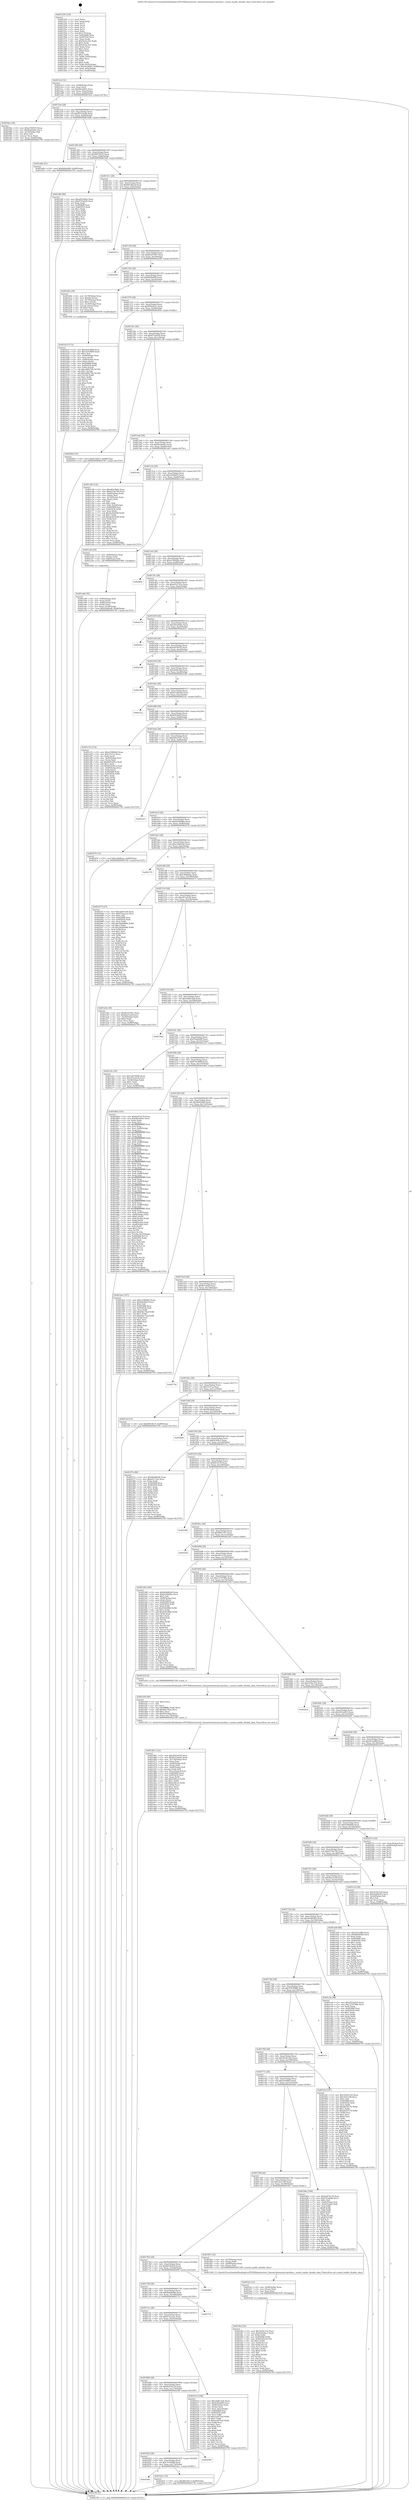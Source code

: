 digraph "0x401250" {
  label = "0x401250 (/mnt/c/Users/mathe/Desktop/tcc/POCII/binaries/extr_linuxarcharmmach-rpcdma.c_sound_enable_disable_dma_Final-ollvm.out::main(0))"
  labelloc = "t"
  node[shape=record]

  Entry [label="",width=0.3,height=0.3,shape=circle,fillcolor=black,style=filled]
  "0x4012c4" [label="{
     0x4012c4 [32]\l
     | [instrs]\l
     &nbsp;&nbsp;0x4012c4 \<+6\>: mov -0x98(%rbp),%eax\l
     &nbsp;&nbsp;0x4012ca \<+2\>: mov %eax,%ecx\l
     &nbsp;&nbsp;0x4012cc \<+6\>: sub $0x84cb4fd1,%ecx\l
     &nbsp;&nbsp;0x4012d2 \<+6\>: mov %eax,-0xac(%rbp)\l
     &nbsp;&nbsp;0x4012d8 \<+6\>: mov %ecx,-0xb0(%rbp)\l
     &nbsp;&nbsp;0x4012de \<+6\>: je 00000000004019ee \<main+0x79e\>\l
  }"]
  "0x4019ee" [label="{
     0x4019ee [30]\l
     | [instrs]\l
     &nbsp;&nbsp;0x4019ee \<+5\>: mov $0xa10f2835,%eax\l
     &nbsp;&nbsp;0x4019f3 \<+5\>: mov $0x9ea4ab4c,%ecx\l
     &nbsp;&nbsp;0x4019f8 \<+3\>: mov -0x35(%rbp),%dl\l
     &nbsp;&nbsp;0x4019fb \<+3\>: test $0x1,%dl\l
     &nbsp;&nbsp;0x4019fe \<+3\>: cmovne %ecx,%eax\l
     &nbsp;&nbsp;0x401a01 \<+6\>: mov %eax,-0x98(%rbp)\l
     &nbsp;&nbsp;0x401a07 \<+5\>: jmp 0000000000402785 \<main+0x1535\>\l
  }"]
  "0x4012e4" [label="{
     0x4012e4 [28]\l
     | [instrs]\l
     &nbsp;&nbsp;0x4012e4 \<+5\>: jmp 00000000004012e9 \<main+0x99\>\l
     &nbsp;&nbsp;0x4012e9 \<+6\>: mov -0xac(%rbp),%eax\l
     &nbsp;&nbsp;0x4012ef \<+5\>: sub $0x85314a44,%eax\l
     &nbsp;&nbsp;0x4012f4 \<+6\>: mov %eax,-0xb4(%rbp)\l
     &nbsp;&nbsp;0x4012fa \<+6\>: je 0000000000401ddb \<main+0xb8b\>\l
  }"]
  Exit [label="",width=0.3,height=0.3,shape=circle,fillcolor=black,style=filled,peripheries=2]
  "0x401ddb" [label="{
     0x401ddb [15]\l
     | [instrs]\l
     &nbsp;&nbsp;0x401ddb \<+10\>: movl $0xfb8e9d69,-0x98(%rbp)\l
     &nbsp;&nbsp;0x401de5 \<+5\>: jmp 0000000000402785 \<main+0x1535\>\l
  }"]
  "0x401300" [label="{
     0x401300 [28]\l
     | [instrs]\l
     &nbsp;&nbsp;0x401300 \<+5\>: jmp 0000000000401305 \<main+0xb5\>\l
     &nbsp;&nbsp;0x401305 \<+6\>: mov -0xac(%rbp),%eax\l
     &nbsp;&nbsp;0x40130b \<+5\>: sub $0x88539a7f,%eax\l
     &nbsp;&nbsp;0x401310 \<+6\>: mov %eax,-0xb8(%rbp)\l
     &nbsp;&nbsp;0x401316 \<+6\>: je 0000000000401bf0 \<main+0x9a0\>\l
  }"]
  "0x401fb2" [label="{
     0x401fb2 [92]\l
     | [instrs]\l
     &nbsp;&nbsp;0x401fb2 \<+5\>: mov $0x163bc314,%ecx\l
     &nbsp;&nbsp;0x401fb7 \<+5\>: mov $0x954e9ecc,%edx\l
     &nbsp;&nbsp;0x401fbc \<+3\>: xor %r8d,%r8d\l
     &nbsp;&nbsp;0x401fbf \<+8\>: mov 0x405068,%r9d\l
     &nbsp;&nbsp;0x401fc7 \<+8\>: mov 0x405054,%r10d\l
     &nbsp;&nbsp;0x401fcf \<+4\>: sub $0x1,%r8d\l
     &nbsp;&nbsp;0x401fd3 \<+3\>: mov %r9d,%r11d\l
     &nbsp;&nbsp;0x401fd6 \<+3\>: add %r8d,%r11d\l
     &nbsp;&nbsp;0x401fd9 \<+4\>: imul %r11d,%r9d\l
     &nbsp;&nbsp;0x401fdd \<+4\>: and $0x1,%r9d\l
     &nbsp;&nbsp;0x401fe1 \<+4\>: cmp $0x0,%r9d\l
     &nbsp;&nbsp;0x401fe5 \<+3\>: sete %bl\l
     &nbsp;&nbsp;0x401fe8 \<+4\>: cmp $0xa,%r10d\l
     &nbsp;&nbsp;0x401fec \<+4\>: setl %r14b\l
     &nbsp;&nbsp;0x401ff0 \<+3\>: mov %bl,%r15b\l
     &nbsp;&nbsp;0x401ff3 \<+3\>: and %r14b,%r15b\l
     &nbsp;&nbsp;0x401ff6 \<+3\>: xor %r14b,%bl\l
     &nbsp;&nbsp;0x401ff9 \<+3\>: or %bl,%r15b\l
     &nbsp;&nbsp;0x401ffc \<+4\>: test $0x1,%r15b\l
     &nbsp;&nbsp;0x402000 \<+3\>: cmovne %edx,%ecx\l
     &nbsp;&nbsp;0x402003 \<+6\>: mov %ecx,-0x98(%rbp)\l
     &nbsp;&nbsp;0x402009 \<+5\>: jmp 0000000000402785 \<main+0x1535\>\l
  }"]
  "0x401bf0" [label="{
     0x401bf0 [86]\l
     | [instrs]\l
     &nbsp;&nbsp;0x401bf0 \<+5\>: mov $0xa83c0b4e,%eax\l
     &nbsp;&nbsp;0x401bf5 \<+5\>: mov $0x97f3a026,%ecx\l
     &nbsp;&nbsp;0x401bfa \<+2\>: xor %edx,%edx\l
     &nbsp;&nbsp;0x401bfc \<+7\>: mov 0x405068,%esi\l
     &nbsp;&nbsp;0x401c03 \<+7\>: mov 0x405054,%edi\l
     &nbsp;&nbsp;0x401c0a \<+3\>: sub $0x1,%edx\l
     &nbsp;&nbsp;0x401c0d \<+3\>: mov %esi,%r8d\l
     &nbsp;&nbsp;0x401c10 \<+3\>: add %edx,%r8d\l
     &nbsp;&nbsp;0x401c13 \<+4\>: imul %r8d,%esi\l
     &nbsp;&nbsp;0x401c17 \<+3\>: and $0x1,%esi\l
     &nbsp;&nbsp;0x401c1a \<+3\>: cmp $0x0,%esi\l
     &nbsp;&nbsp;0x401c1d \<+4\>: sete %r9b\l
     &nbsp;&nbsp;0x401c21 \<+3\>: cmp $0xa,%edi\l
     &nbsp;&nbsp;0x401c24 \<+4\>: setl %r10b\l
     &nbsp;&nbsp;0x401c28 \<+3\>: mov %r9b,%r11b\l
     &nbsp;&nbsp;0x401c2b \<+3\>: and %r10b,%r11b\l
     &nbsp;&nbsp;0x401c2e \<+3\>: xor %r10b,%r9b\l
     &nbsp;&nbsp;0x401c31 \<+3\>: or %r9b,%r11b\l
     &nbsp;&nbsp;0x401c34 \<+4\>: test $0x1,%r11b\l
     &nbsp;&nbsp;0x401c38 \<+3\>: cmovne %ecx,%eax\l
     &nbsp;&nbsp;0x401c3b \<+6\>: mov %eax,-0x98(%rbp)\l
     &nbsp;&nbsp;0x401c41 \<+5\>: jmp 0000000000402785 \<main+0x1535\>\l
  }"]
  "0x40131c" [label="{
     0x40131c [28]\l
     | [instrs]\l
     &nbsp;&nbsp;0x40131c \<+5\>: jmp 0000000000401321 \<main+0xd1\>\l
     &nbsp;&nbsp;0x401321 \<+6\>: mov -0xac(%rbp),%eax\l
     &nbsp;&nbsp;0x401327 \<+5\>: sub $0x8b1d6a2f,%eax\l
     &nbsp;&nbsp;0x40132c \<+6\>: mov %eax,-0xbc(%rbp)\l
     &nbsp;&nbsp;0x401332 \<+6\>: je 000000000040201d \<main+0xdcd\>\l
  }"]
  "0x401fa3" [label="{
     0x401fa3 [15]\l
     | [instrs]\l
     &nbsp;&nbsp;0x401fa3 \<+4\>: mov -0x68(%rbp),%rax\l
     &nbsp;&nbsp;0x401fa7 \<+3\>: mov (%rax),%rax\l
     &nbsp;&nbsp;0x401faa \<+3\>: mov %rax,%rdi\l
     &nbsp;&nbsp;0x401fad \<+5\>: call 0000000000401030 \<free@plt\>\l
     | [calls]\l
     &nbsp;&nbsp;0x401030 \{1\} (unknown)\l
  }"]
  "0x40201d" [label="{
     0x40201d\l
  }", style=dashed]
  "0x401338" [label="{
     0x401338 [28]\l
     | [instrs]\l
     &nbsp;&nbsp;0x401338 \<+5\>: jmp 000000000040133d \<main+0xed\>\l
     &nbsp;&nbsp;0x40133d \<+6\>: mov -0xac(%rbp),%eax\l
     &nbsp;&nbsp;0x401343 \<+5\>: sub $0x8ca07047,%eax\l
     &nbsp;&nbsp;0x401348 \<+6\>: mov %eax,-0xc0(%rbp)\l
     &nbsp;&nbsp;0x40134e \<+6\>: je 0000000000402269 \<main+0x1019\>\l
  }"]
  "0x401d61" [label="{
     0x401d61 [122]\l
     | [instrs]\l
     &nbsp;&nbsp;0x401d61 \<+5\>: mov $0x2623a910,%ecx\l
     &nbsp;&nbsp;0x401d66 \<+5\>: mov $0x85314a44,%edx\l
     &nbsp;&nbsp;0x401d6b \<+6\>: mov -0x178(%rbp),%esi\l
     &nbsp;&nbsp;0x401d71 \<+3\>: imul %eax,%esi\l
     &nbsp;&nbsp;0x401d74 \<+4\>: mov -0x68(%rbp),%rdi\l
     &nbsp;&nbsp;0x401d78 \<+3\>: mov (%rdi),%rdi\l
     &nbsp;&nbsp;0x401d7b \<+4\>: mov -0x60(%rbp),%r8\l
     &nbsp;&nbsp;0x401d7f \<+3\>: movslq (%r8),%r8\l
     &nbsp;&nbsp;0x401d82 \<+4\>: mov %esi,(%rdi,%r8,4)\l
     &nbsp;&nbsp;0x401d86 \<+7\>: mov 0x405068,%eax\l
     &nbsp;&nbsp;0x401d8d \<+7\>: mov 0x405054,%esi\l
     &nbsp;&nbsp;0x401d94 \<+3\>: mov %eax,%r9d\l
     &nbsp;&nbsp;0x401d97 \<+7\>: add $0xb16fce2,%r9d\l
     &nbsp;&nbsp;0x401d9e \<+4\>: sub $0x1,%r9d\l
     &nbsp;&nbsp;0x401da2 \<+7\>: sub $0xb16fce2,%r9d\l
     &nbsp;&nbsp;0x401da9 \<+4\>: imul %r9d,%eax\l
     &nbsp;&nbsp;0x401dad \<+3\>: and $0x1,%eax\l
     &nbsp;&nbsp;0x401db0 \<+3\>: cmp $0x0,%eax\l
     &nbsp;&nbsp;0x401db3 \<+4\>: sete %r10b\l
     &nbsp;&nbsp;0x401db7 \<+3\>: cmp $0xa,%esi\l
     &nbsp;&nbsp;0x401dba \<+4\>: setl %r11b\l
     &nbsp;&nbsp;0x401dbe \<+3\>: mov %r10b,%bl\l
     &nbsp;&nbsp;0x401dc1 \<+3\>: and %r11b,%bl\l
     &nbsp;&nbsp;0x401dc4 \<+3\>: xor %r11b,%r10b\l
     &nbsp;&nbsp;0x401dc7 \<+3\>: or %r10b,%bl\l
     &nbsp;&nbsp;0x401dca \<+3\>: test $0x1,%bl\l
     &nbsp;&nbsp;0x401dcd \<+3\>: cmovne %edx,%ecx\l
     &nbsp;&nbsp;0x401dd0 \<+6\>: mov %ecx,-0x98(%rbp)\l
     &nbsp;&nbsp;0x401dd6 \<+5\>: jmp 0000000000402785 \<main+0x1535\>\l
  }"]
  "0x402269" [label="{
     0x402269\l
  }", style=dashed]
  "0x401354" [label="{
     0x401354 [28]\l
     | [instrs]\l
     &nbsp;&nbsp;0x401354 \<+5\>: jmp 0000000000401359 \<main+0x109\>\l
     &nbsp;&nbsp;0x401359 \<+6\>: mov -0xac(%rbp),%eax\l
     &nbsp;&nbsp;0x40135f \<+5\>: sub $0x8d28ef66,%eax\l
     &nbsp;&nbsp;0x401364 \<+6\>: mov %eax,-0xc4(%rbp)\l
     &nbsp;&nbsp;0x40136a \<+6\>: je 0000000000401b0e \<main+0x8be\>\l
  }"]
  "0x401d39" [label="{
     0x401d39 [40]\l
     | [instrs]\l
     &nbsp;&nbsp;0x401d39 \<+5\>: mov $0x2,%ecx\l
     &nbsp;&nbsp;0x401d3e \<+1\>: cltd\l
     &nbsp;&nbsp;0x401d3f \<+2\>: idiv %ecx\l
     &nbsp;&nbsp;0x401d41 \<+6\>: imul $0xfffffffe,%edx,%ecx\l
     &nbsp;&nbsp;0x401d47 \<+6\>: add $0x8f2e54aa,%ecx\l
     &nbsp;&nbsp;0x401d4d \<+3\>: add $0x1,%ecx\l
     &nbsp;&nbsp;0x401d50 \<+6\>: sub $0x8f2e54aa,%ecx\l
     &nbsp;&nbsp;0x401d56 \<+6\>: mov %ecx,-0x178(%rbp)\l
     &nbsp;&nbsp;0x401d5c \<+5\>: call 0000000000401160 \<next_i\>\l
     | [calls]\l
     &nbsp;&nbsp;0x401160 \{1\} (/mnt/c/Users/mathe/Desktop/tcc/POCII/binaries/extr_linuxarcharmmach-rpcdma.c_sound_enable_disable_dma_Final-ollvm.out::next_i)\l
  }"]
  "0x401b0e" [label="{
     0x401b0e [39]\l
     | [instrs]\l
     &nbsp;&nbsp;0x401b0e \<+4\>: mov -0x78(%rbp),%rax\l
     &nbsp;&nbsp;0x401b12 \<+6\>: movl $0x64,(%rax)\l
     &nbsp;&nbsp;0x401b18 \<+4\>: mov -0x70(%rbp),%rax\l
     &nbsp;&nbsp;0x401b1c \<+6\>: movl $0x1,(%rax)\l
     &nbsp;&nbsp;0x401b22 \<+4\>: mov -0x70(%rbp),%rax\l
     &nbsp;&nbsp;0x401b26 \<+3\>: movslq (%rax),%rax\l
     &nbsp;&nbsp;0x401b29 \<+4\>: shl $0x2,%rax\l
     &nbsp;&nbsp;0x401b2d \<+3\>: mov %rax,%rdi\l
     &nbsp;&nbsp;0x401b30 \<+5\>: call 0000000000401050 \<malloc@plt\>\l
     | [calls]\l
     &nbsp;&nbsp;0x401050 \{1\} (unknown)\l
  }"]
  "0x401370" [label="{
     0x401370 [28]\l
     | [instrs]\l
     &nbsp;&nbsp;0x401370 \<+5\>: jmp 0000000000401375 \<main+0x125\>\l
     &nbsp;&nbsp;0x401375 \<+6\>: mov -0xac(%rbp),%eax\l
     &nbsp;&nbsp;0x40137b \<+5\>: sub $0x954e9ecc,%eax\l
     &nbsp;&nbsp;0x401380 \<+6\>: mov %eax,-0xc8(%rbp)\l
     &nbsp;&nbsp;0x401386 \<+6\>: je 000000000040200e \<main+0xdbe\>\l
  }"]
  "0x401840" [label="{
     0x401840\l
  }", style=dashed]
  "0x40200e" [label="{
     0x40200e [15]\l
     | [instrs]\l
     &nbsp;&nbsp;0x40200e \<+10\>: movl $0x6c549c2,-0x98(%rbp)\l
     &nbsp;&nbsp;0x402018 \<+5\>: jmp 0000000000402785 \<main+0x1535\>\l
  }"]
  "0x40138c" [label="{
     0x40138c [28]\l
     | [instrs]\l
     &nbsp;&nbsp;0x40138c \<+5\>: jmp 0000000000401391 \<main+0x141\>\l
     &nbsp;&nbsp;0x401391 \<+6\>: mov -0xac(%rbp),%eax\l
     &nbsp;&nbsp;0x401397 \<+5\>: sub $0x97f3a026,%eax\l
     &nbsp;&nbsp;0x40139c \<+6\>: mov %eax,-0xcc(%rbp)\l
     &nbsp;&nbsp;0x4013a2 \<+6\>: je 0000000000401c46 \<main+0x9f6\>\l
  }"]
  "0x401be1" [label="{
     0x401be1 [15]\l
     | [instrs]\l
     &nbsp;&nbsp;0x401be1 \<+10\>: movl $0x88539a7f,-0x98(%rbp)\l
     &nbsp;&nbsp;0x401beb \<+5\>: jmp 0000000000402785 \<main+0x1535\>\l
  }"]
  "0x401c46" [label="{
     0x401c46 [122]\l
     | [instrs]\l
     &nbsp;&nbsp;0x401c46 \<+5\>: mov $0xa83c0b4e,%eax\l
     &nbsp;&nbsp;0x401c4b \<+5\>: mov $0x437be740,%ecx\l
     &nbsp;&nbsp;0x401c50 \<+4\>: mov -0x60(%rbp),%rdx\l
     &nbsp;&nbsp;0x401c54 \<+2\>: mov (%rdx),%esi\l
     &nbsp;&nbsp;0x401c56 \<+4\>: mov -0x70(%rbp),%rdx\l
     &nbsp;&nbsp;0x401c5a \<+2\>: cmp (%rdx),%esi\l
     &nbsp;&nbsp;0x401c5c \<+4\>: setl %dil\l
     &nbsp;&nbsp;0x401c60 \<+4\>: and $0x1,%dil\l
     &nbsp;&nbsp;0x401c64 \<+4\>: mov %dil,-0x2d(%rbp)\l
     &nbsp;&nbsp;0x401c68 \<+7\>: mov 0x405068,%esi\l
     &nbsp;&nbsp;0x401c6f \<+8\>: mov 0x405054,%r8d\l
     &nbsp;&nbsp;0x401c77 \<+3\>: mov %esi,%r9d\l
     &nbsp;&nbsp;0x401c7a \<+7\>: sub $0xde202458,%r9d\l
     &nbsp;&nbsp;0x401c81 \<+4\>: sub $0x1,%r9d\l
     &nbsp;&nbsp;0x401c85 \<+7\>: add $0xde202458,%r9d\l
     &nbsp;&nbsp;0x401c8c \<+4\>: imul %r9d,%esi\l
     &nbsp;&nbsp;0x401c90 \<+3\>: and $0x1,%esi\l
     &nbsp;&nbsp;0x401c93 \<+3\>: cmp $0x0,%esi\l
     &nbsp;&nbsp;0x401c96 \<+4\>: sete %dil\l
     &nbsp;&nbsp;0x401c9a \<+4\>: cmp $0xa,%r8d\l
     &nbsp;&nbsp;0x401c9e \<+4\>: setl %r10b\l
     &nbsp;&nbsp;0x401ca2 \<+3\>: mov %dil,%r11b\l
     &nbsp;&nbsp;0x401ca5 \<+3\>: and %r10b,%r11b\l
     &nbsp;&nbsp;0x401ca8 \<+3\>: xor %r10b,%dil\l
     &nbsp;&nbsp;0x401cab \<+3\>: or %dil,%r11b\l
     &nbsp;&nbsp;0x401cae \<+4\>: test $0x1,%r11b\l
     &nbsp;&nbsp;0x401cb2 \<+3\>: cmovne %ecx,%eax\l
     &nbsp;&nbsp;0x401cb5 \<+6\>: mov %eax,-0x98(%rbp)\l
     &nbsp;&nbsp;0x401cbb \<+5\>: jmp 0000000000402785 \<main+0x1535\>\l
  }"]
  "0x4013a8" [label="{
     0x4013a8 [28]\l
     | [instrs]\l
     &nbsp;&nbsp;0x4013a8 \<+5\>: jmp 00000000004013ad \<main+0x15d\>\l
     &nbsp;&nbsp;0x4013ad \<+6\>: mov -0xac(%rbp),%eax\l
     &nbsp;&nbsp;0x4013b3 \<+5\>: sub $0x9ea4ab4c,%eax\l
     &nbsp;&nbsp;0x4013b8 \<+6\>: mov %eax,-0xd0(%rbp)\l
     &nbsp;&nbsp;0x4013be \<+6\>: je 0000000000401a0c \<main+0x7bc\>\l
  }"]
  "0x401824" [label="{
     0x401824 [28]\l
     | [instrs]\l
     &nbsp;&nbsp;0x401824 \<+5\>: jmp 0000000000401829 \<main+0x5d9\>\l
     &nbsp;&nbsp;0x401829 \<+6\>: mov -0xac(%rbp),%eax\l
     &nbsp;&nbsp;0x40182f \<+5\>: sub $0x7d35084f,%eax\l
     &nbsp;&nbsp;0x401834 \<+6\>: mov %eax,-0x174(%rbp)\l
     &nbsp;&nbsp;0x40183a \<+6\>: je 0000000000401be1 \<main+0x991\>\l
  }"]
  "0x401a0c" [label="{
     0x401a0c\l
  }", style=dashed]
  "0x4013c4" [label="{
     0x4013c4 [28]\l
     | [instrs]\l
     &nbsp;&nbsp;0x4013c4 \<+5\>: jmp 00000000004013c9 \<main+0x179\>\l
     &nbsp;&nbsp;0x4013c9 \<+6\>: mov -0xac(%rbp),%eax\l
     &nbsp;&nbsp;0x4013cf \<+5\>: sub $0xa10f2835,%eax\l
     &nbsp;&nbsp;0x4013d4 \<+6\>: mov %eax,-0xd4(%rbp)\l
     &nbsp;&nbsp;0x4013da \<+6\>: je 0000000000401a2d \<main+0x7dd\>\l
  }"]
  "0x402590" [label="{
     0x402590\l
  }", style=dashed]
  "0x401a2d" [label="{
     0x401a2d [19]\l
     | [instrs]\l
     &nbsp;&nbsp;0x401a2d \<+7\>: mov -0x88(%rbp),%rax\l
     &nbsp;&nbsp;0x401a34 \<+3\>: mov (%rax),%rax\l
     &nbsp;&nbsp;0x401a37 \<+4\>: mov 0x8(%rax),%rdi\l
     &nbsp;&nbsp;0x401a3b \<+5\>: call 0000000000401060 \<atoi@plt\>\l
     | [calls]\l
     &nbsp;&nbsp;0x401060 \{1\} (unknown)\l
  }"]
  "0x4013e0" [label="{
     0x4013e0 [28]\l
     | [instrs]\l
     &nbsp;&nbsp;0x4013e0 \<+5\>: jmp 00000000004013e5 \<main+0x195\>\l
     &nbsp;&nbsp;0x4013e5 \<+6\>: mov -0xac(%rbp),%eax\l
     &nbsp;&nbsp;0x4013eb \<+5\>: sub $0xa3306d4e,%eax\l
     &nbsp;&nbsp;0x4013f0 \<+6\>: mov %eax,-0xd8(%rbp)\l
     &nbsp;&nbsp;0x4013f6 \<+6\>: je 000000000040269c \<main+0x144c\>\l
  }"]
  "0x401808" [label="{
     0x401808 [28]\l
     | [instrs]\l
     &nbsp;&nbsp;0x401808 \<+5\>: jmp 000000000040180d \<main+0x5bd\>\l
     &nbsp;&nbsp;0x40180d \<+6\>: mov -0xac(%rbp),%eax\l
     &nbsp;&nbsp;0x401813 \<+5\>: sub $0x6e87d176,%eax\l
     &nbsp;&nbsp;0x401818 \<+6\>: mov %eax,-0x170(%rbp)\l
     &nbsp;&nbsp;0x40181e \<+6\>: je 0000000000402590 \<main+0x1340\>\l
  }"]
  "0x40269c" [label="{
     0x40269c\l
  }", style=dashed]
  "0x4013fc" [label="{
     0x4013fc [28]\l
     | [instrs]\l
     &nbsp;&nbsp;0x4013fc \<+5\>: jmp 0000000000401401 \<main+0x1b1\>\l
     &nbsp;&nbsp;0x401401 \<+6\>: mov -0xac(%rbp),%eax\l
     &nbsp;&nbsp;0x401407 \<+5\>: sub $0xa4527a3a,%eax\l
     &nbsp;&nbsp;0x40140c \<+6\>: mov %eax,-0xdc(%rbp)\l
     &nbsp;&nbsp;0x401412 \<+6\>: je 0000000000402278 \<main+0x1028\>\l
  }"]
  "0x402512" [label="{
     0x402512 [108]\l
     | [instrs]\l
     &nbsp;&nbsp;0x402512 \<+5\>: mov $0xedd012a6,%eax\l
     &nbsp;&nbsp;0x402517 \<+5\>: mov $0x434bddf4,%ecx\l
     &nbsp;&nbsp;0x40251c \<+7\>: mov -0x90(%rbp),%rdx\l
     &nbsp;&nbsp;0x402523 \<+2\>: mov (%rdx),%esi\l
     &nbsp;&nbsp;0x402525 \<+3\>: mov %esi,-0x2c(%rbp)\l
     &nbsp;&nbsp;0x402528 \<+7\>: mov 0x405068,%esi\l
     &nbsp;&nbsp;0x40252f \<+7\>: mov 0x405054,%edi\l
     &nbsp;&nbsp;0x402536 \<+3\>: mov %esi,%r8d\l
     &nbsp;&nbsp;0x402539 \<+7\>: add $0xacdd75e6,%r8d\l
     &nbsp;&nbsp;0x402540 \<+4\>: sub $0x1,%r8d\l
     &nbsp;&nbsp;0x402544 \<+7\>: sub $0xacdd75e6,%r8d\l
     &nbsp;&nbsp;0x40254b \<+4\>: imul %r8d,%esi\l
     &nbsp;&nbsp;0x40254f \<+3\>: and $0x1,%esi\l
     &nbsp;&nbsp;0x402552 \<+3\>: cmp $0x0,%esi\l
     &nbsp;&nbsp;0x402555 \<+4\>: sete %r9b\l
     &nbsp;&nbsp;0x402559 \<+3\>: cmp $0xa,%edi\l
     &nbsp;&nbsp;0x40255c \<+4\>: setl %r10b\l
     &nbsp;&nbsp;0x402560 \<+3\>: mov %r9b,%r11b\l
     &nbsp;&nbsp;0x402563 \<+3\>: and %r10b,%r11b\l
     &nbsp;&nbsp;0x402566 \<+3\>: xor %r10b,%r9b\l
     &nbsp;&nbsp;0x402569 \<+3\>: or %r9b,%r11b\l
     &nbsp;&nbsp;0x40256c \<+4\>: test $0x1,%r11b\l
     &nbsp;&nbsp;0x402570 \<+3\>: cmovne %ecx,%eax\l
     &nbsp;&nbsp;0x402573 \<+6\>: mov %eax,-0x98(%rbp)\l
     &nbsp;&nbsp;0x402579 \<+5\>: jmp 0000000000402785 \<main+0x1535\>\l
  }"]
  "0x402278" [label="{
     0x402278\l
  }", style=dashed]
  "0x401418" [label="{
     0x401418 [28]\l
     | [instrs]\l
     &nbsp;&nbsp;0x401418 \<+5\>: jmp 000000000040141d \<main+0x1cd\>\l
     &nbsp;&nbsp;0x40141d \<+6\>: mov -0xac(%rbp),%eax\l
     &nbsp;&nbsp;0x401423 \<+5\>: sub $0xa83c0b4e,%eax\l
     &nbsp;&nbsp;0x401428 \<+6\>: mov %eax,-0xe0(%rbp)\l
     &nbsp;&nbsp;0x40142e \<+6\>: je 000000000040261c \<main+0x13cc\>\l
  }"]
  "0x4017ec" [label="{
     0x4017ec [28]\l
     | [instrs]\l
     &nbsp;&nbsp;0x4017ec \<+5\>: jmp 00000000004017f1 \<main+0x5a1\>\l
     &nbsp;&nbsp;0x4017f1 \<+6\>: mov -0xac(%rbp),%eax\l
     &nbsp;&nbsp;0x4017f7 \<+5\>: sub $0x672eacae,%eax\l
     &nbsp;&nbsp;0x4017fc \<+6\>: mov %eax,-0x16c(%rbp)\l
     &nbsp;&nbsp;0x401802 \<+6\>: je 0000000000402512 \<main+0x12c2\>\l
  }"]
  "0x40261c" [label="{
     0x40261c\l
  }", style=dashed]
  "0x401434" [label="{
     0x401434 [28]\l
     | [instrs]\l
     &nbsp;&nbsp;0x401434 \<+5\>: jmp 0000000000401439 \<main+0x1e9\>\l
     &nbsp;&nbsp;0x401439 \<+6\>: mov -0xac(%rbp),%eax\l
     &nbsp;&nbsp;0x40143f \<+5\>: sub $0xaaf7b434,%eax\l
     &nbsp;&nbsp;0x401444 \<+6\>: mov %eax,-0xe4(%rbp)\l
     &nbsp;&nbsp;0x40144a \<+6\>: je 0000000000402239 \<main+0xfe9\>\l
  }"]
  "0x402751" [label="{
     0x402751\l
  }", style=dashed]
  "0x402239" [label="{
     0x402239\l
  }", style=dashed]
  "0x401450" [label="{
     0x401450 [28]\l
     | [instrs]\l
     &nbsp;&nbsp;0x401450 \<+5\>: jmp 0000000000401455 \<main+0x205\>\l
     &nbsp;&nbsp;0x401455 \<+6\>: mov -0xac(%rbp),%eax\l
     &nbsp;&nbsp;0x40145b \<+5\>: sub $0xab46cfab,%eax\l
     &nbsp;&nbsp;0x401460 \<+6\>: mov %eax,-0xe8(%rbp)\l
     &nbsp;&nbsp;0x401466 \<+6\>: je 0000000000402188 \<main+0xf38\>\l
  }"]
  "0x4017d0" [label="{
     0x4017d0 [28]\l
     | [instrs]\l
     &nbsp;&nbsp;0x4017d0 \<+5\>: jmp 00000000004017d5 \<main+0x585\>\l
     &nbsp;&nbsp;0x4017d5 \<+6\>: mov -0xac(%rbp),%eax\l
     &nbsp;&nbsp;0x4017db \<+5\>: sub $0x66dd8c66,%eax\l
     &nbsp;&nbsp;0x4017e0 \<+6\>: mov %eax,-0x168(%rbp)\l
     &nbsp;&nbsp;0x4017e6 \<+6\>: je 0000000000402751 \<main+0x1501\>\l
  }"]
  "0x402188" [label="{
     0x402188\l
  }", style=dashed]
  "0x40146c" [label="{
     0x40146c [28]\l
     | [instrs]\l
     &nbsp;&nbsp;0x40146c \<+5\>: jmp 0000000000401471 \<main+0x221\>\l
     &nbsp;&nbsp;0x401471 \<+6\>: mov -0xac(%rbp),%eax\l
     &nbsp;&nbsp;0x401477 \<+5\>: sub $0xb1eb8cbd,%eax\l
     &nbsp;&nbsp;0x40147c \<+6\>: mov %eax,-0xec(%rbp)\l
     &nbsp;&nbsp;0x401482 \<+6\>: je 00000000004021ac \<main+0xf5c\>\l
  }"]
  "0x4026f6" [label="{
     0x4026f6\l
  }", style=dashed]
  "0x4021ac" [label="{
     0x4021ac\l
  }", style=dashed]
  "0x401488" [label="{
     0x401488 [28]\l
     | [instrs]\l
     &nbsp;&nbsp;0x401488 \<+5\>: jmp 000000000040148d \<main+0x23d\>\l
     &nbsp;&nbsp;0x40148d \<+6\>: mov -0xac(%rbp),%eax\l
     &nbsp;&nbsp;0x401493 \<+5\>: sub $0xb9e0fd1f,%eax\l
     &nbsp;&nbsp;0x401498 \<+6\>: mov %eax,-0xf0(%rbp)\l
     &nbsp;&nbsp;0x40149e \<+6\>: je 0000000000401e7d \<main+0xc2d\>\l
  }"]
  "0x4017b4" [label="{
     0x4017b4 [28]\l
     | [instrs]\l
     &nbsp;&nbsp;0x4017b4 \<+5\>: jmp 00000000004017b9 \<main+0x569\>\l
     &nbsp;&nbsp;0x4017b9 \<+6\>: mov -0xac(%rbp),%eax\l
     &nbsp;&nbsp;0x4017bf \<+5\>: sub $0x6053b4c8,%eax\l
     &nbsp;&nbsp;0x4017c4 \<+6\>: mov %eax,-0x164(%rbp)\l
     &nbsp;&nbsp;0x4017ca \<+6\>: je 00000000004026f6 \<main+0x14a6\>\l
  }"]
  "0x401e7d" [label="{
     0x401e7d [114]\l
     | [instrs]\l
     &nbsp;&nbsp;0x401e7d \<+5\>: mov $0xa3306d4e,%eax\l
     &nbsp;&nbsp;0x401e82 \<+5\>: mov $0x3157ca,%ecx\l
     &nbsp;&nbsp;0x401e87 \<+2\>: xor %edx,%edx\l
     &nbsp;&nbsp;0x401e89 \<+4\>: mov -0x60(%rbp),%rsi\l
     &nbsp;&nbsp;0x401e8d \<+2\>: mov (%rsi),%edi\l
     &nbsp;&nbsp;0x401e8f \<+6\>: add $0x6025d01a,%edi\l
     &nbsp;&nbsp;0x401e95 \<+3\>: add $0x1,%edi\l
     &nbsp;&nbsp;0x401e98 \<+6\>: sub $0x6025d01a,%edi\l
     &nbsp;&nbsp;0x401e9e \<+4\>: mov -0x60(%rbp),%rsi\l
     &nbsp;&nbsp;0x401ea2 \<+2\>: mov %edi,(%rsi)\l
     &nbsp;&nbsp;0x401ea4 \<+7\>: mov 0x405068,%edi\l
     &nbsp;&nbsp;0x401eab \<+8\>: mov 0x405054,%r8d\l
     &nbsp;&nbsp;0x401eb3 \<+3\>: sub $0x1,%edx\l
     &nbsp;&nbsp;0x401eb6 \<+3\>: mov %edi,%r9d\l
     &nbsp;&nbsp;0x401eb9 \<+3\>: add %edx,%r9d\l
     &nbsp;&nbsp;0x401ebc \<+4\>: imul %r9d,%edi\l
     &nbsp;&nbsp;0x401ec0 \<+3\>: and $0x1,%edi\l
     &nbsp;&nbsp;0x401ec3 \<+3\>: cmp $0x0,%edi\l
     &nbsp;&nbsp;0x401ec6 \<+4\>: sete %r10b\l
     &nbsp;&nbsp;0x401eca \<+4\>: cmp $0xa,%r8d\l
     &nbsp;&nbsp;0x401ece \<+4\>: setl %r11b\l
     &nbsp;&nbsp;0x401ed2 \<+3\>: mov %r10b,%bl\l
     &nbsp;&nbsp;0x401ed5 \<+3\>: and %r11b,%bl\l
     &nbsp;&nbsp;0x401ed8 \<+3\>: xor %r11b,%r10b\l
     &nbsp;&nbsp;0x401edb \<+3\>: or %r10b,%bl\l
     &nbsp;&nbsp;0x401ede \<+3\>: test $0x1,%bl\l
     &nbsp;&nbsp;0x401ee1 \<+3\>: cmovne %ecx,%eax\l
     &nbsp;&nbsp;0x401ee4 \<+6\>: mov %eax,-0x98(%rbp)\l
     &nbsp;&nbsp;0x401eea \<+5\>: jmp 0000000000402785 \<main+0x1535\>\l
  }"]
  "0x4014a4" [label="{
     0x4014a4 [28]\l
     | [instrs]\l
     &nbsp;&nbsp;0x4014a4 \<+5\>: jmp 00000000004014a9 \<main+0x259\>\l
     &nbsp;&nbsp;0x4014a9 \<+6\>: mov -0xac(%rbp),%eax\l
     &nbsp;&nbsp;0x4014af \<+5\>: sub $0xbd927b27,%eax\l
     &nbsp;&nbsp;0x4014b4 \<+6\>: mov %eax,-0xf4(%rbp)\l
     &nbsp;&nbsp;0x4014ba \<+6\>: je 00000000004022d3 \<main+0x1083\>\l
  }"]
  "0x401f91" [label="{
     0x401f91 [18]\l
     | [instrs]\l
     &nbsp;&nbsp;0x401f91 \<+4\>: mov -0x78(%rbp),%rax\l
     &nbsp;&nbsp;0x401f95 \<+2\>: mov (%rax),%edi\l
     &nbsp;&nbsp;0x401f97 \<+4\>: mov -0x68(%rbp),%rax\l
     &nbsp;&nbsp;0x401f9b \<+3\>: mov (%rax),%rsi\l
     &nbsp;&nbsp;0x401f9e \<+5\>: call 0000000000401240 \<sound_enable_disable_dma\>\l
     | [calls]\l
     &nbsp;&nbsp;0x401240 \{1\} (/mnt/c/Users/mathe/Desktop/tcc/POCII/binaries/extr_linuxarcharmmach-rpcdma.c_sound_enable_disable_dma_Final-ollvm.out::sound_enable_disable_dma)\l
  }"]
  "0x4022d3" [label="{
     0x4022d3\l
  }", style=dashed]
  "0x4014c0" [label="{
     0x4014c0 [28]\l
     | [instrs]\l
     &nbsp;&nbsp;0x4014c0 \<+5\>: jmp 00000000004014c5 \<main+0x275\>\l
     &nbsp;&nbsp;0x4014c5 \<+6\>: mov -0xac(%rbp),%eax\l
     &nbsp;&nbsp;0x4014cb \<+5\>: sub $0xbe56d4ba,%eax\l
     &nbsp;&nbsp;0x4014d0 \<+6\>: mov %eax,-0xf8(%rbp)\l
     &nbsp;&nbsp;0x4014d6 \<+6\>: je 0000000000402470 \<main+0x1220\>\l
  }"]
  "0x401b35" [label="{
     0x401b35 [172]\l
     | [instrs]\l
     &nbsp;&nbsp;0x401b35 \<+5\>: mov $0x2b3cdf8d,%ecx\l
     &nbsp;&nbsp;0x401b3a \<+5\>: mov $0x7d35084f,%edx\l
     &nbsp;&nbsp;0x401b3f \<+3\>: mov $0x1,%sil\l
     &nbsp;&nbsp;0x401b42 \<+4\>: mov -0x68(%rbp),%rdi\l
     &nbsp;&nbsp;0x401b46 \<+3\>: mov %rax,(%rdi)\l
     &nbsp;&nbsp;0x401b49 \<+4\>: mov -0x60(%rbp),%rax\l
     &nbsp;&nbsp;0x401b4d \<+6\>: movl $0x0,(%rax)\l
     &nbsp;&nbsp;0x401b53 \<+8\>: mov 0x405068,%r8d\l
     &nbsp;&nbsp;0x401b5b \<+8\>: mov 0x405054,%r9d\l
     &nbsp;&nbsp;0x401b63 \<+3\>: mov %r8d,%r10d\l
     &nbsp;&nbsp;0x401b66 \<+7\>: sub $0xe49f270b,%r10d\l
     &nbsp;&nbsp;0x401b6d \<+4\>: sub $0x1,%r10d\l
     &nbsp;&nbsp;0x401b71 \<+7\>: add $0xe49f270b,%r10d\l
     &nbsp;&nbsp;0x401b78 \<+4\>: imul %r10d,%r8d\l
     &nbsp;&nbsp;0x401b7c \<+4\>: and $0x1,%r8d\l
     &nbsp;&nbsp;0x401b80 \<+4\>: cmp $0x0,%r8d\l
     &nbsp;&nbsp;0x401b84 \<+4\>: sete %r11b\l
     &nbsp;&nbsp;0x401b88 \<+4\>: cmp $0xa,%r9d\l
     &nbsp;&nbsp;0x401b8c \<+3\>: setl %bl\l
     &nbsp;&nbsp;0x401b8f \<+3\>: mov %r11b,%r14b\l
     &nbsp;&nbsp;0x401b92 \<+4\>: xor $0xff,%r14b\l
     &nbsp;&nbsp;0x401b96 \<+3\>: mov %bl,%r15b\l
     &nbsp;&nbsp;0x401b99 \<+4\>: xor $0xff,%r15b\l
     &nbsp;&nbsp;0x401b9d \<+4\>: xor $0x1,%sil\l
     &nbsp;&nbsp;0x401ba1 \<+3\>: mov %r14b,%r12b\l
     &nbsp;&nbsp;0x401ba4 \<+4\>: and $0xff,%r12b\l
     &nbsp;&nbsp;0x401ba8 \<+3\>: and %sil,%r11b\l
     &nbsp;&nbsp;0x401bab \<+3\>: mov %r15b,%r13b\l
     &nbsp;&nbsp;0x401bae \<+4\>: and $0xff,%r13b\l
     &nbsp;&nbsp;0x401bb2 \<+3\>: and %sil,%bl\l
     &nbsp;&nbsp;0x401bb5 \<+3\>: or %r11b,%r12b\l
     &nbsp;&nbsp;0x401bb8 \<+3\>: or %bl,%r13b\l
     &nbsp;&nbsp;0x401bbb \<+3\>: xor %r13b,%r12b\l
     &nbsp;&nbsp;0x401bbe \<+3\>: or %r15b,%r14b\l
     &nbsp;&nbsp;0x401bc1 \<+4\>: xor $0xff,%r14b\l
     &nbsp;&nbsp;0x401bc5 \<+4\>: or $0x1,%sil\l
     &nbsp;&nbsp;0x401bc9 \<+3\>: and %sil,%r14b\l
     &nbsp;&nbsp;0x401bcc \<+3\>: or %r14b,%r12b\l
     &nbsp;&nbsp;0x401bcf \<+4\>: test $0x1,%r12b\l
     &nbsp;&nbsp;0x401bd3 \<+3\>: cmovne %edx,%ecx\l
     &nbsp;&nbsp;0x401bd6 \<+6\>: mov %ecx,-0x98(%rbp)\l
     &nbsp;&nbsp;0x401bdc \<+5\>: jmp 0000000000402785 \<main+0x1535\>\l
  }"]
  "0x402470" [label="{
     0x402470 [15]\l
     | [instrs]\l
     &nbsp;&nbsp;0x402470 \<+10\>: movl $0xc40d6aae,-0x98(%rbp)\l
     &nbsp;&nbsp;0x40247a \<+5\>: jmp 0000000000402785 \<main+0x1535\>\l
  }"]
  "0x4014dc" [label="{
     0x4014dc [28]\l
     | [instrs]\l
     &nbsp;&nbsp;0x4014dc \<+5\>: jmp 00000000004014e1 \<main+0x291\>\l
     &nbsp;&nbsp;0x4014e1 \<+6\>: mov -0xac(%rbp),%eax\l
     &nbsp;&nbsp;0x4014e7 \<+5\>: sub $0xc2db9ca9,%eax\l
     &nbsp;&nbsp;0x4014ec \<+6\>: mov %eax,-0xfc(%rbp)\l
     &nbsp;&nbsp;0x4014f2 \<+6\>: je 0000000000402179 \<main+0xf29\>\l
  }"]
  "0x401a40" [label="{
     0x401a40 [30]\l
     | [instrs]\l
     &nbsp;&nbsp;0x401a40 \<+4\>: mov -0x80(%rbp),%rdi\l
     &nbsp;&nbsp;0x401a44 \<+2\>: mov %eax,(%rdi)\l
     &nbsp;&nbsp;0x401a46 \<+4\>: mov -0x80(%rbp),%rdi\l
     &nbsp;&nbsp;0x401a4a \<+2\>: mov (%rdi),%eax\l
     &nbsp;&nbsp;0x401a4c \<+3\>: mov %eax,-0x34(%rbp)\l
     &nbsp;&nbsp;0x401a4f \<+10\>: movl $0xf56a8ed8,-0x98(%rbp)\l
     &nbsp;&nbsp;0x401a59 \<+5\>: jmp 0000000000402785 \<main+0x1535\>\l
  }"]
  "0x402179" [label="{
     0x402179\l
  }", style=dashed]
  "0x4014f8" [label="{
     0x4014f8 [28]\l
     | [instrs]\l
     &nbsp;&nbsp;0x4014f8 \<+5\>: jmp 00000000004014fd \<main+0x2ad\>\l
     &nbsp;&nbsp;0x4014fd \<+6\>: mov -0xac(%rbp),%eax\l
     &nbsp;&nbsp;0x401503 \<+5\>: sub $0xc40d6aae,%eax\l
     &nbsp;&nbsp;0x401508 \<+6\>: mov %eax,-0x100(%rbp)\l
     &nbsp;&nbsp;0x40150e \<+6\>: je 000000000040247f \<main+0x122f\>\l
  }"]
  "0x401250" [label="{
     0x401250 [116]\l
     | [instrs]\l
     &nbsp;&nbsp;0x401250 \<+1\>: push %rbp\l
     &nbsp;&nbsp;0x401251 \<+3\>: mov %rsp,%rbp\l
     &nbsp;&nbsp;0x401254 \<+2\>: push %r15\l
     &nbsp;&nbsp;0x401256 \<+2\>: push %r14\l
     &nbsp;&nbsp;0x401258 \<+2\>: push %r13\l
     &nbsp;&nbsp;0x40125a \<+2\>: push %r12\l
     &nbsp;&nbsp;0x40125c \<+1\>: push %rbx\l
     &nbsp;&nbsp;0x40125d \<+7\>: sub $0x178,%rsp\l
     &nbsp;&nbsp;0x401264 \<+7\>: mov 0x405068,%eax\l
     &nbsp;&nbsp;0x40126b \<+7\>: mov 0x405054,%ecx\l
     &nbsp;&nbsp;0x401272 \<+2\>: mov %eax,%edx\l
     &nbsp;&nbsp;0x401274 \<+6\>: sub $0x5b3ac25e,%edx\l
     &nbsp;&nbsp;0x40127a \<+3\>: sub $0x1,%edx\l
     &nbsp;&nbsp;0x40127d \<+6\>: add $0x5b3ac25e,%edx\l
     &nbsp;&nbsp;0x401283 \<+3\>: imul %edx,%eax\l
     &nbsp;&nbsp;0x401286 \<+3\>: and $0x1,%eax\l
     &nbsp;&nbsp;0x401289 \<+3\>: cmp $0x0,%eax\l
     &nbsp;&nbsp;0x40128c \<+4\>: sete %r8b\l
     &nbsp;&nbsp;0x401290 \<+4\>: and $0x1,%r8b\l
     &nbsp;&nbsp;0x401294 \<+7\>: mov %r8b,-0x92(%rbp)\l
     &nbsp;&nbsp;0x40129b \<+3\>: cmp $0xa,%ecx\l
     &nbsp;&nbsp;0x40129e \<+4\>: setl %r8b\l
     &nbsp;&nbsp;0x4012a2 \<+4\>: and $0x1,%r8b\l
     &nbsp;&nbsp;0x4012a6 \<+7\>: mov %r8b,-0x91(%rbp)\l
     &nbsp;&nbsp;0x4012ad \<+10\>: movl $0x5fcef845,-0x98(%rbp)\l
     &nbsp;&nbsp;0x4012b7 \<+6\>: mov %edi,-0x9c(%rbp)\l
     &nbsp;&nbsp;0x4012bd \<+7\>: mov %rsi,-0xa8(%rbp)\l
  }"]
  "0x40247f" [label="{
     0x40247f [147]\l
     | [instrs]\l
     &nbsp;&nbsp;0x40247f \<+5\>: mov $0xedd012a6,%eax\l
     &nbsp;&nbsp;0x402484 \<+5\>: mov $0x672eacae,%ecx\l
     &nbsp;&nbsp;0x402489 \<+2\>: mov $0x1,%dl\l
     &nbsp;&nbsp;0x40248b \<+7\>: mov 0x405068,%esi\l
     &nbsp;&nbsp;0x402492 \<+7\>: mov 0x405054,%edi\l
     &nbsp;&nbsp;0x402499 \<+3\>: mov %esi,%r8d\l
     &nbsp;&nbsp;0x40249c \<+7\>: add $0x3bbb499b,%r8d\l
     &nbsp;&nbsp;0x4024a3 \<+4\>: sub $0x1,%r8d\l
     &nbsp;&nbsp;0x4024a7 \<+7\>: sub $0x3bbb499b,%r8d\l
     &nbsp;&nbsp;0x4024ae \<+4\>: imul %r8d,%esi\l
     &nbsp;&nbsp;0x4024b2 \<+3\>: and $0x1,%esi\l
     &nbsp;&nbsp;0x4024b5 \<+3\>: cmp $0x0,%esi\l
     &nbsp;&nbsp;0x4024b8 \<+4\>: sete %r9b\l
     &nbsp;&nbsp;0x4024bc \<+3\>: cmp $0xa,%edi\l
     &nbsp;&nbsp;0x4024bf \<+4\>: setl %r10b\l
     &nbsp;&nbsp;0x4024c3 \<+3\>: mov %r9b,%r11b\l
     &nbsp;&nbsp;0x4024c6 \<+4\>: xor $0xff,%r11b\l
     &nbsp;&nbsp;0x4024ca \<+3\>: mov %r10b,%bl\l
     &nbsp;&nbsp;0x4024cd \<+3\>: xor $0xff,%bl\l
     &nbsp;&nbsp;0x4024d0 \<+3\>: xor $0x1,%dl\l
     &nbsp;&nbsp;0x4024d3 \<+3\>: mov %r11b,%r14b\l
     &nbsp;&nbsp;0x4024d6 \<+4\>: and $0xff,%r14b\l
     &nbsp;&nbsp;0x4024da \<+3\>: and %dl,%r9b\l
     &nbsp;&nbsp;0x4024dd \<+3\>: mov %bl,%r15b\l
     &nbsp;&nbsp;0x4024e0 \<+4\>: and $0xff,%r15b\l
     &nbsp;&nbsp;0x4024e4 \<+3\>: and %dl,%r10b\l
     &nbsp;&nbsp;0x4024e7 \<+3\>: or %r9b,%r14b\l
     &nbsp;&nbsp;0x4024ea \<+3\>: or %r10b,%r15b\l
     &nbsp;&nbsp;0x4024ed \<+3\>: xor %r15b,%r14b\l
     &nbsp;&nbsp;0x4024f0 \<+3\>: or %bl,%r11b\l
     &nbsp;&nbsp;0x4024f3 \<+4\>: xor $0xff,%r11b\l
     &nbsp;&nbsp;0x4024f7 \<+3\>: or $0x1,%dl\l
     &nbsp;&nbsp;0x4024fa \<+3\>: and %dl,%r11b\l
     &nbsp;&nbsp;0x4024fd \<+3\>: or %r11b,%r14b\l
     &nbsp;&nbsp;0x402500 \<+4\>: test $0x1,%r14b\l
     &nbsp;&nbsp;0x402504 \<+3\>: cmovne %ecx,%eax\l
     &nbsp;&nbsp;0x402507 \<+6\>: mov %eax,-0x98(%rbp)\l
     &nbsp;&nbsp;0x40250d \<+5\>: jmp 0000000000402785 \<main+0x1535\>\l
  }"]
  "0x401514" [label="{
     0x401514 [28]\l
     | [instrs]\l
     &nbsp;&nbsp;0x401514 \<+5\>: jmp 0000000000401519 \<main+0x2c9\>\l
     &nbsp;&nbsp;0x401519 \<+6\>: mov -0xac(%rbp),%eax\l
     &nbsp;&nbsp;0x40151f \<+5\>: sub $0xc87aeb34,%eax\l
     &nbsp;&nbsp;0x401524 \<+6\>: mov %eax,-0x104(%rbp)\l
     &nbsp;&nbsp;0x40152a \<+6\>: je 0000000000401a9a \<main+0x84a\>\l
  }"]
  "0x402785" [label="{
     0x402785 [5]\l
     | [instrs]\l
     &nbsp;&nbsp;0x402785 \<+5\>: jmp 00000000004012c4 \<main+0x74\>\l
  }"]
  "0x401a9a" [label="{
     0x401a9a [30]\l
     | [instrs]\l
     &nbsp;&nbsp;0x401a9a \<+5\>: mov $0x8ca07047,%eax\l
     &nbsp;&nbsp;0x401a9f \<+5\>: mov $0x4ba31e6f,%ecx\l
     &nbsp;&nbsp;0x401aa4 \<+3\>: mov -0x34(%rbp),%edx\l
     &nbsp;&nbsp;0x401aa7 \<+3\>: cmp $0x0,%edx\l
     &nbsp;&nbsp;0x401aaa \<+3\>: cmove %ecx,%eax\l
     &nbsp;&nbsp;0x401aad \<+6\>: mov %eax,-0x98(%rbp)\l
     &nbsp;&nbsp;0x401ab3 \<+5\>: jmp 0000000000402785 \<main+0x1535\>\l
  }"]
  "0x401530" [label="{
     0x401530 [28]\l
     | [instrs]\l
     &nbsp;&nbsp;0x401530 \<+5\>: jmp 0000000000401535 \<main+0x2e5\>\l
     &nbsp;&nbsp;0x401535 \<+6\>: mov -0xac(%rbp),%eax\l
     &nbsp;&nbsp;0x40153b \<+5\>: sub $0xedd012a6,%eax\l
     &nbsp;&nbsp;0x401540 \<+6\>: mov %eax,-0x108(%rbp)\l
     &nbsp;&nbsp;0x401546 \<+6\>: je 000000000040276d \<main+0x151d\>\l
  }"]
  "0x401798" [label="{
     0x401798 [28]\l
     | [instrs]\l
     &nbsp;&nbsp;0x401798 \<+5\>: jmp 000000000040179d \<main+0x54d\>\l
     &nbsp;&nbsp;0x40179d \<+6\>: mov -0xac(%rbp),%eax\l
     &nbsp;&nbsp;0x4017a3 \<+5\>: sub $0x5fcfc148,%eax\l
     &nbsp;&nbsp;0x4017a8 \<+6\>: mov %eax,-0x160(%rbp)\l
     &nbsp;&nbsp;0x4017ae \<+6\>: je 0000000000401f91 \<main+0xd41\>\l
  }"]
  "0x40276d" [label="{
     0x40276d\l
  }", style=dashed]
  "0x40154c" [label="{
     0x40154c [28]\l
     | [instrs]\l
     &nbsp;&nbsp;0x40154c \<+5\>: jmp 0000000000401551 \<main+0x301\>\l
     &nbsp;&nbsp;0x401551 \<+6\>: mov -0xac(%rbp),%eax\l
     &nbsp;&nbsp;0x401557 \<+5\>: sub $0xf56a8ed8,%eax\l
     &nbsp;&nbsp;0x40155c \<+6\>: mov %eax,-0x10c(%rbp)\l
     &nbsp;&nbsp;0x401562 \<+6\>: je 0000000000401a5e \<main+0x80e\>\l
  }"]
  "0x40184a" [label="{
     0x40184a [106]\l
     | [instrs]\l
     &nbsp;&nbsp;0x40184a \<+5\>: mov $0x6e87d176,%eax\l
     &nbsp;&nbsp;0x40184f \<+5\>: mov $0xf741db88,%ecx\l
     &nbsp;&nbsp;0x401854 \<+2\>: mov $0x1,%dl\l
     &nbsp;&nbsp;0x401856 \<+7\>: mov -0x92(%rbp),%sil\l
     &nbsp;&nbsp;0x40185d \<+7\>: mov -0x91(%rbp),%dil\l
     &nbsp;&nbsp;0x401864 \<+3\>: mov %sil,%r8b\l
     &nbsp;&nbsp;0x401867 \<+4\>: xor $0xff,%r8b\l
     &nbsp;&nbsp;0x40186b \<+3\>: mov %dil,%r9b\l
     &nbsp;&nbsp;0x40186e \<+4\>: xor $0xff,%r9b\l
     &nbsp;&nbsp;0x401872 \<+3\>: xor $0x1,%dl\l
     &nbsp;&nbsp;0x401875 \<+3\>: mov %r8b,%r10b\l
     &nbsp;&nbsp;0x401878 \<+4\>: and $0xff,%r10b\l
     &nbsp;&nbsp;0x40187c \<+3\>: and %dl,%sil\l
     &nbsp;&nbsp;0x40187f \<+3\>: mov %r9b,%r11b\l
     &nbsp;&nbsp;0x401882 \<+4\>: and $0xff,%r11b\l
     &nbsp;&nbsp;0x401886 \<+3\>: and %dl,%dil\l
     &nbsp;&nbsp;0x401889 \<+3\>: or %sil,%r10b\l
     &nbsp;&nbsp;0x40188c \<+3\>: or %dil,%r11b\l
     &nbsp;&nbsp;0x40188f \<+3\>: xor %r11b,%r10b\l
     &nbsp;&nbsp;0x401892 \<+3\>: or %r9b,%r8b\l
     &nbsp;&nbsp;0x401895 \<+4\>: xor $0xff,%r8b\l
     &nbsp;&nbsp;0x401899 \<+3\>: or $0x1,%dl\l
     &nbsp;&nbsp;0x40189c \<+3\>: and %dl,%r8b\l
     &nbsp;&nbsp;0x40189f \<+3\>: or %r8b,%r10b\l
     &nbsp;&nbsp;0x4018a2 \<+4\>: test $0x1,%r10b\l
     &nbsp;&nbsp;0x4018a6 \<+3\>: cmovne %ecx,%eax\l
     &nbsp;&nbsp;0x4018a9 \<+6\>: mov %eax,-0x98(%rbp)\l
     &nbsp;&nbsp;0x4018af \<+5\>: jmp 0000000000402785 \<main+0x1535\>\l
  }"]
  "0x401a5e" [label="{
     0x401a5e [30]\l
     | [instrs]\l
     &nbsp;&nbsp;0x401a5e \<+5\>: mov $0x52876846,%eax\l
     &nbsp;&nbsp;0x401a63 \<+5\>: mov $0xc87aeb34,%ecx\l
     &nbsp;&nbsp;0x401a68 \<+3\>: mov -0x34(%rbp),%edx\l
     &nbsp;&nbsp;0x401a6b \<+3\>: cmp $0x1,%edx\l
     &nbsp;&nbsp;0x401a6e \<+3\>: cmovl %ecx,%eax\l
     &nbsp;&nbsp;0x401a71 \<+6\>: mov %eax,-0x98(%rbp)\l
     &nbsp;&nbsp;0x401a77 \<+5\>: jmp 0000000000402785 \<main+0x1535\>\l
  }"]
  "0x401568" [label="{
     0x401568 [28]\l
     | [instrs]\l
     &nbsp;&nbsp;0x401568 \<+5\>: jmp 000000000040156d \<main+0x31d\>\l
     &nbsp;&nbsp;0x40156d \<+6\>: mov -0xac(%rbp),%eax\l
     &nbsp;&nbsp;0x401573 \<+5\>: sub $0xf741db88,%eax\l
     &nbsp;&nbsp;0x401578 \<+6\>: mov %eax,-0x110(%rbp)\l
     &nbsp;&nbsp;0x40157e \<+6\>: je 00000000004018b4 \<main+0x664\>\l
  }"]
  "0x40177c" [label="{
     0x40177c [28]\l
     | [instrs]\l
     &nbsp;&nbsp;0x40177c \<+5\>: jmp 0000000000401781 \<main+0x531\>\l
     &nbsp;&nbsp;0x401781 \<+6\>: mov -0xac(%rbp),%eax\l
     &nbsp;&nbsp;0x401787 \<+5\>: sub $0x5fcef845,%eax\l
     &nbsp;&nbsp;0x40178c \<+6\>: mov %eax,-0x15c(%rbp)\l
     &nbsp;&nbsp;0x401792 \<+6\>: je 000000000040184a \<main+0x5fa\>\l
  }"]
  "0x4018b4" [label="{
     0x4018b4 [314]\l
     | [instrs]\l
     &nbsp;&nbsp;0x4018b4 \<+5\>: mov $0x6e87d176,%eax\l
     &nbsp;&nbsp;0x4018b9 \<+5\>: mov $0x84cb4fd1,%ecx\l
     &nbsp;&nbsp;0x4018be \<+2\>: xor %edx,%edx\l
     &nbsp;&nbsp;0x4018c0 \<+3\>: mov %rsp,%rsi\l
     &nbsp;&nbsp;0x4018c3 \<+4\>: add $0xfffffffffffffff0,%rsi\l
     &nbsp;&nbsp;0x4018c7 \<+3\>: mov %rsi,%rsp\l
     &nbsp;&nbsp;0x4018ca \<+7\>: mov %rsi,-0x90(%rbp)\l
     &nbsp;&nbsp;0x4018d1 \<+3\>: mov %rsp,%rsi\l
     &nbsp;&nbsp;0x4018d4 \<+4\>: add $0xfffffffffffffff0,%rsi\l
     &nbsp;&nbsp;0x4018d8 \<+3\>: mov %rsi,%rsp\l
     &nbsp;&nbsp;0x4018db \<+3\>: mov %rsp,%rdi\l
     &nbsp;&nbsp;0x4018de \<+4\>: add $0xfffffffffffffff0,%rdi\l
     &nbsp;&nbsp;0x4018e2 \<+3\>: mov %rdi,%rsp\l
     &nbsp;&nbsp;0x4018e5 \<+7\>: mov %rdi,-0x88(%rbp)\l
     &nbsp;&nbsp;0x4018ec \<+3\>: mov %rsp,%rdi\l
     &nbsp;&nbsp;0x4018ef \<+4\>: add $0xfffffffffffffff0,%rdi\l
     &nbsp;&nbsp;0x4018f3 \<+3\>: mov %rdi,%rsp\l
     &nbsp;&nbsp;0x4018f6 \<+4\>: mov %rdi,-0x80(%rbp)\l
     &nbsp;&nbsp;0x4018fa \<+3\>: mov %rsp,%rdi\l
     &nbsp;&nbsp;0x4018fd \<+4\>: add $0xfffffffffffffff0,%rdi\l
     &nbsp;&nbsp;0x401901 \<+3\>: mov %rdi,%rsp\l
     &nbsp;&nbsp;0x401904 \<+4\>: mov %rdi,-0x78(%rbp)\l
     &nbsp;&nbsp;0x401908 \<+3\>: mov %rsp,%rdi\l
     &nbsp;&nbsp;0x40190b \<+4\>: add $0xfffffffffffffff0,%rdi\l
     &nbsp;&nbsp;0x40190f \<+3\>: mov %rdi,%rsp\l
     &nbsp;&nbsp;0x401912 \<+4\>: mov %rdi,-0x70(%rbp)\l
     &nbsp;&nbsp;0x401916 \<+3\>: mov %rsp,%rdi\l
     &nbsp;&nbsp;0x401919 \<+4\>: add $0xfffffffffffffff0,%rdi\l
     &nbsp;&nbsp;0x40191d \<+3\>: mov %rdi,%rsp\l
     &nbsp;&nbsp;0x401920 \<+4\>: mov %rdi,-0x68(%rbp)\l
     &nbsp;&nbsp;0x401924 \<+3\>: mov %rsp,%rdi\l
     &nbsp;&nbsp;0x401927 \<+4\>: add $0xfffffffffffffff0,%rdi\l
     &nbsp;&nbsp;0x40192b \<+3\>: mov %rdi,%rsp\l
     &nbsp;&nbsp;0x40192e \<+4\>: mov %rdi,-0x60(%rbp)\l
     &nbsp;&nbsp;0x401932 \<+3\>: mov %rsp,%rdi\l
     &nbsp;&nbsp;0x401935 \<+4\>: add $0xfffffffffffffff0,%rdi\l
     &nbsp;&nbsp;0x401939 \<+3\>: mov %rdi,%rsp\l
     &nbsp;&nbsp;0x40193c \<+4\>: mov %rdi,-0x58(%rbp)\l
     &nbsp;&nbsp;0x401940 \<+3\>: mov %rsp,%rdi\l
     &nbsp;&nbsp;0x401943 \<+4\>: add $0xfffffffffffffff0,%rdi\l
     &nbsp;&nbsp;0x401947 \<+3\>: mov %rdi,%rsp\l
     &nbsp;&nbsp;0x40194a \<+4\>: mov %rdi,-0x50(%rbp)\l
     &nbsp;&nbsp;0x40194e \<+3\>: mov %rsp,%rdi\l
     &nbsp;&nbsp;0x401951 \<+4\>: add $0xfffffffffffffff0,%rdi\l
     &nbsp;&nbsp;0x401955 \<+3\>: mov %rdi,%rsp\l
     &nbsp;&nbsp;0x401958 \<+4\>: mov %rdi,-0x48(%rbp)\l
     &nbsp;&nbsp;0x40195c \<+3\>: mov %rsp,%rdi\l
     &nbsp;&nbsp;0x40195f \<+4\>: add $0xfffffffffffffff0,%rdi\l
     &nbsp;&nbsp;0x401963 \<+3\>: mov %rdi,%rsp\l
     &nbsp;&nbsp;0x401966 \<+4\>: mov %rdi,-0x40(%rbp)\l
     &nbsp;&nbsp;0x40196a \<+7\>: mov -0x90(%rbp),%rdi\l
     &nbsp;&nbsp;0x401971 \<+6\>: movl $0x0,(%rdi)\l
     &nbsp;&nbsp;0x401977 \<+7\>: mov -0x9c(%rbp),%r8d\l
     &nbsp;&nbsp;0x40197e \<+3\>: mov %r8d,(%rsi)\l
     &nbsp;&nbsp;0x401981 \<+7\>: mov -0x88(%rbp),%rdi\l
     &nbsp;&nbsp;0x401988 \<+7\>: mov -0xa8(%rbp),%r9\l
     &nbsp;&nbsp;0x40198f \<+3\>: mov %r9,(%rdi)\l
     &nbsp;&nbsp;0x401992 \<+3\>: cmpl $0x2,(%rsi)\l
     &nbsp;&nbsp;0x401995 \<+4\>: setne %r10b\l
     &nbsp;&nbsp;0x401999 \<+4\>: and $0x1,%r10b\l
     &nbsp;&nbsp;0x40199d \<+4\>: mov %r10b,-0x35(%rbp)\l
     &nbsp;&nbsp;0x4019a1 \<+8\>: mov 0x405068,%r11d\l
     &nbsp;&nbsp;0x4019a9 \<+7\>: mov 0x405054,%ebx\l
     &nbsp;&nbsp;0x4019b0 \<+3\>: sub $0x1,%edx\l
     &nbsp;&nbsp;0x4019b3 \<+3\>: mov %r11d,%r14d\l
     &nbsp;&nbsp;0x4019b6 \<+3\>: add %edx,%r14d\l
     &nbsp;&nbsp;0x4019b9 \<+4\>: imul %r14d,%r11d\l
     &nbsp;&nbsp;0x4019bd \<+4\>: and $0x1,%r11d\l
     &nbsp;&nbsp;0x4019c1 \<+4\>: cmp $0x0,%r11d\l
     &nbsp;&nbsp;0x4019c5 \<+4\>: sete %r10b\l
     &nbsp;&nbsp;0x4019c9 \<+3\>: cmp $0xa,%ebx\l
     &nbsp;&nbsp;0x4019cc \<+4\>: setl %r15b\l
     &nbsp;&nbsp;0x4019d0 \<+3\>: mov %r10b,%r12b\l
     &nbsp;&nbsp;0x4019d3 \<+3\>: and %r15b,%r12b\l
     &nbsp;&nbsp;0x4019d6 \<+3\>: xor %r15b,%r10b\l
     &nbsp;&nbsp;0x4019d9 \<+3\>: or %r10b,%r12b\l
     &nbsp;&nbsp;0x4019dc \<+4\>: test $0x1,%r12b\l
     &nbsp;&nbsp;0x4019e0 \<+3\>: cmovne %ecx,%eax\l
     &nbsp;&nbsp;0x4019e3 \<+6\>: mov %eax,-0x98(%rbp)\l
     &nbsp;&nbsp;0x4019e9 \<+5\>: jmp 0000000000402785 \<main+0x1535\>\l
  }"]
  "0x401584" [label="{
     0x401584 [28]\l
     | [instrs]\l
     &nbsp;&nbsp;0x401584 \<+5\>: jmp 0000000000401589 \<main+0x339\>\l
     &nbsp;&nbsp;0x401589 \<+6\>: mov -0xac(%rbp),%eax\l
     &nbsp;&nbsp;0x40158f \<+5\>: sub $0xfb8e9d69,%eax\l
     &nbsp;&nbsp;0x401594 \<+6\>: mov %eax,-0x114(%rbp)\l
     &nbsp;&nbsp;0x40159a \<+6\>: je 0000000000401dea \<main+0xb9a\>\l
  }"]
  "0x401efe" [label="{
     0x401efe [147]\l
     | [instrs]\l
     &nbsp;&nbsp;0x401efe \<+5\>: mov $0x163bc314,%eax\l
     &nbsp;&nbsp;0x401f03 \<+5\>: mov $0x5fcfc148,%ecx\l
     &nbsp;&nbsp;0x401f08 \<+2\>: mov $0x1,%dl\l
     &nbsp;&nbsp;0x401f0a \<+7\>: mov 0x405068,%esi\l
     &nbsp;&nbsp;0x401f11 \<+7\>: mov 0x405054,%edi\l
     &nbsp;&nbsp;0x401f18 \<+3\>: mov %esi,%r8d\l
     &nbsp;&nbsp;0x401f1b \<+7\>: add $0xdd55f174,%r8d\l
     &nbsp;&nbsp;0x401f22 \<+4\>: sub $0x1,%r8d\l
     &nbsp;&nbsp;0x401f26 \<+7\>: sub $0xdd55f174,%r8d\l
     &nbsp;&nbsp;0x401f2d \<+4\>: imul %r8d,%esi\l
     &nbsp;&nbsp;0x401f31 \<+3\>: and $0x1,%esi\l
     &nbsp;&nbsp;0x401f34 \<+3\>: cmp $0x0,%esi\l
     &nbsp;&nbsp;0x401f37 \<+4\>: sete %r9b\l
     &nbsp;&nbsp;0x401f3b \<+3\>: cmp $0xa,%edi\l
     &nbsp;&nbsp;0x401f3e \<+4\>: setl %r10b\l
     &nbsp;&nbsp;0x401f42 \<+3\>: mov %r9b,%r11b\l
     &nbsp;&nbsp;0x401f45 \<+4\>: xor $0xff,%r11b\l
     &nbsp;&nbsp;0x401f49 \<+3\>: mov %r10b,%bl\l
     &nbsp;&nbsp;0x401f4c \<+3\>: xor $0xff,%bl\l
     &nbsp;&nbsp;0x401f4f \<+3\>: xor $0x0,%dl\l
     &nbsp;&nbsp;0x401f52 \<+3\>: mov %r11b,%r14b\l
     &nbsp;&nbsp;0x401f55 \<+4\>: and $0x0,%r14b\l
     &nbsp;&nbsp;0x401f59 \<+3\>: and %dl,%r9b\l
     &nbsp;&nbsp;0x401f5c \<+3\>: mov %bl,%r15b\l
     &nbsp;&nbsp;0x401f5f \<+4\>: and $0x0,%r15b\l
     &nbsp;&nbsp;0x401f63 \<+3\>: and %dl,%r10b\l
     &nbsp;&nbsp;0x401f66 \<+3\>: or %r9b,%r14b\l
     &nbsp;&nbsp;0x401f69 \<+3\>: or %r10b,%r15b\l
     &nbsp;&nbsp;0x401f6c \<+3\>: xor %r15b,%r14b\l
     &nbsp;&nbsp;0x401f6f \<+3\>: or %bl,%r11b\l
     &nbsp;&nbsp;0x401f72 \<+4\>: xor $0xff,%r11b\l
     &nbsp;&nbsp;0x401f76 \<+3\>: or $0x0,%dl\l
     &nbsp;&nbsp;0x401f79 \<+3\>: and %dl,%r11b\l
     &nbsp;&nbsp;0x401f7c \<+3\>: or %r11b,%r14b\l
     &nbsp;&nbsp;0x401f7f \<+4\>: test $0x1,%r14b\l
     &nbsp;&nbsp;0x401f83 \<+3\>: cmovne %ecx,%eax\l
     &nbsp;&nbsp;0x401f86 \<+6\>: mov %eax,-0x98(%rbp)\l
     &nbsp;&nbsp;0x401f8c \<+5\>: jmp 0000000000402785 \<main+0x1535\>\l
  }"]
  "0x401dea" [label="{
     0x401dea [147]\l
     | [instrs]\l
     &nbsp;&nbsp;0x401dea \<+5\>: mov $0xa3306d4e,%eax\l
     &nbsp;&nbsp;0x401def \<+5\>: mov $0xb9e0fd1f,%ecx\l
     &nbsp;&nbsp;0x401df4 \<+2\>: mov $0x1,%dl\l
     &nbsp;&nbsp;0x401df6 \<+7\>: mov 0x405068,%esi\l
     &nbsp;&nbsp;0x401dfd \<+7\>: mov 0x405054,%edi\l
     &nbsp;&nbsp;0x401e04 \<+3\>: mov %esi,%r8d\l
     &nbsp;&nbsp;0x401e07 \<+7\>: add $0xb9ac7baf,%r8d\l
     &nbsp;&nbsp;0x401e0e \<+4\>: sub $0x1,%r8d\l
     &nbsp;&nbsp;0x401e12 \<+7\>: sub $0xb9ac7baf,%r8d\l
     &nbsp;&nbsp;0x401e19 \<+4\>: imul %r8d,%esi\l
     &nbsp;&nbsp;0x401e1d \<+3\>: and $0x1,%esi\l
     &nbsp;&nbsp;0x401e20 \<+3\>: cmp $0x0,%esi\l
     &nbsp;&nbsp;0x401e23 \<+4\>: sete %r9b\l
     &nbsp;&nbsp;0x401e27 \<+3\>: cmp $0xa,%edi\l
     &nbsp;&nbsp;0x401e2a \<+4\>: setl %r10b\l
     &nbsp;&nbsp;0x401e2e \<+3\>: mov %r9b,%r11b\l
     &nbsp;&nbsp;0x401e31 \<+4\>: xor $0xff,%r11b\l
     &nbsp;&nbsp;0x401e35 \<+3\>: mov %r10b,%bl\l
     &nbsp;&nbsp;0x401e38 \<+3\>: xor $0xff,%bl\l
     &nbsp;&nbsp;0x401e3b \<+3\>: xor $0x1,%dl\l
     &nbsp;&nbsp;0x401e3e \<+3\>: mov %r11b,%r14b\l
     &nbsp;&nbsp;0x401e41 \<+4\>: and $0xff,%r14b\l
     &nbsp;&nbsp;0x401e45 \<+3\>: and %dl,%r9b\l
     &nbsp;&nbsp;0x401e48 \<+3\>: mov %bl,%r15b\l
     &nbsp;&nbsp;0x401e4b \<+4\>: and $0xff,%r15b\l
     &nbsp;&nbsp;0x401e4f \<+3\>: and %dl,%r10b\l
     &nbsp;&nbsp;0x401e52 \<+3\>: or %r9b,%r14b\l
     &nbsp;&nbsp;0x401e55 \<+3\>: or %r10b,%r15b\l
     &nbsp;&nbsp;0x401e58 \<+3\>: xor %r15b,%r14b\l
     &nbsp;&nbsp;0x401e5b \<+3\>: or %bl,%r11b\l
     &nbsp;&nbsp;0x401e5e \<+4\>: xor $0xff,%r11b\l
     &nbsp;&nbsp;0x401e62 \<+3\>: or $0x1,%dl\l
     &nbsp;&nbsp;0x401e65 \<+3\>: and %dl,%r11b\l
     &nbsp;&nbsp;0x401e68 \<+3\>: or %r11b,%r14b\l
     &nbsp;&nbsp;0x401e6b \<+4\>: test $0x1,%r14b\l
     &nbsp;&nbsp;0x401e6f \<+3\>: cmovne %ecx,%eax\l
     &nbsp;&nbsp;0x401e72 \<+6\>: mov %eax,-0x98(%rbp)\l
     &nbsp;&nbsp;0x401e78 \<+5\>: jmp 0000000000402785 \<main+0x1535\>\l
  }"]
  "0x4015a0" [label="{
     0x4015a0 [28]\l
     | [instrs]\l
     &nbsp;&nbsp;0x4015a0 \<+5\>: jmp 00000000004015a5 \<main+0x355\>\l
     &nbsp;&nbsp;0x4015a5 \<+6\>: mov -0xac(%rbp),%eax\l
     &nbsp;&nbsp;0x4015ab \<+5\>: sub $0xffa7e8a8,%eax\l
     &nbsp;&nbsp;0x4015b0 \<+6\>: mov %eax,-0x118(%rbp)\l
     &nbsp;&nbsp;0x4015b6 \<+6\>: je 000000000040273d \<main+0x14ed\>\l
  }"]
  "0x401760" [label="{
     0x401760 [28]\l
     | [instrs]\l
     &nbsp;&nbsp;0x401760 \<+5\>: jmp 0000000000401765 \<main+0x515\>\l
     &nbsp;&nbsp;0x401765 \<+6\>: mov -0xac(%rbp),%eax\l
     &nbsp;&nbsp;0x40176b \<+5\>: sub $0x5b3413e0,%eax\l
     &nbsp;&nbsp;0x401770 \<+6\>: mov %eax,-0x158(%rbp)\l
     &nbsp;&nbsp;0x401776 \<+6\>: je 0000000000401efe \<main+0xcae\>\l
  }"]
  "0x40273d" [label="{
     0x40273d\l
  }", style=dashed]
  "0x4015bc" [label="{
     0x4015bc [28]\l
     | [instrs]\l
     &nbsp;&nbsp;0x4015bc \<+5\>: jmp 00000000004015c1 \<main+0x371\>\l
     &nbsp;&nbsp;0x4015c1 \<+6\>: mov -0xac(%rbp),%eax\l
     &nbsp;&nbsp;0x4015c7 \<+5\>: sub $0x3157ca,%eax\l
     &nbsp;&nbsp;0x4015cc \<+6\>: mov %eax,-0x11c(%rbp)\l
     &nbsp;&nbsp;0x4015d2 \<+6\>: je 0000000000401eef \<main+0xc9f\>\l
  }"]
  "0x401a7c" [label="{
     0x401a7c\l
  }", style=dashed]
  "0x401eef" [label="{
     0x401eef [15]\l
     | [instrs]\l
     &nbsp;&nbsp;0x401eef \<+10\>: movl $0x88539a7f,-0x98(%rbp)\l
     &nbsp;&nbsp;0x401ef9 \<+5\>: jmp 0000000000402785 \<main+0x1535\>\l
  }"]
  "0x4015d8" [label="{
     0x4015d8 [28]\l
     | [instrs]\l
     &nbsp;&nbsp;0x4015d8 \<+5\>: jmp 00000000004015dd \<main+0x38d\>\l
     &nbsp;&nbsp;0x4015dd \<+6\>: mov -0xac(%rbp),%eax\l
     &nbsp;&nbsp;0x4015e3 \<+5\>: sub $0x49c04eb,%eax\l
     &nbsp;&nbsp;0x4015e8 \<+6\>: mov %eax,-0x120(%rbp)\l
     &nbsp;&nbsp;0x4015ee \<+6\>: je 00000000004020a6 \<main+0xe56\>\l
  }"]
  "0x401744" [label="{
     0x401744 [28]\l
     | [instrs]\l
     &nbsp;&nbsp;0x401744 \<+5\>: jmp 0000000000401749 \<main+0x4f9\>\l
     &nbsp;&nbsp;0x401749 \<+6\>: mov -0xac(%rbp),%eax\l
     &nbsp;&nbsp;0x40174f \<+5\>: sub $0x52876846,%eax\l
     &nbsp;&nbsp;0x401754 \<+6\>: mov %eax,-0x154(%rbp)\l
     &nbsp;&nbsp;0x40175a \<+6\>: je 0000000000401a7c \<main+0x82c\>\l
  }"]
  "0x4020a6" [label="{
     0x4020a6\l
  }", style=dashed]
  "0x4015f4" [label="{
     0x4015f4 [28]\l
     | [instrs]\l
     &nbsp;&nbsp;0x4015f4 \<+5\>: jmp 00000000004015f9 \<main+0x3a9\>\l
     &nbsp;&nbsp;0x4015f9 \<+6\>: mov -0xac(%rbp),%eax\l
     &nbsp;&nbsp;0x4015ff \<+5\>: sub $0x6c549c2,%eax\l
     &nbsp;&nbsp;0x401604 \<+6\>: mov %eax,-0x124(%rbp)\l
     &nbsp;&nbsp;0x40160a \<+6\>: je 000000000040237a \<main+0x112a\>\l
  }"]
  "0x401cde" [label="{
     0x401cde [86]\l
     | [instrs]\l
     &nbsp;&nbsp;0x401cde \<+5\>: mov $0x2623a910,%eax\l
     &nbsp;&nbsp;0x401ce3 \<+5\>: mov $0x1270796b,%ecx\l
     &nbsp;&nbsp;0x401ce8 \<+2\>: xor %edx,%edx\l
     &nbsp;&nbsp;0x401cea \<+7\>: mov 0x405068,%esi\l
     &nbsp;&nbsp;0x401cf1 \<+7\>: mov 0x405054,%edi\l
     &nbsp;&nbsp;0x401cf8 \<+3\>: sub $0x1,%edx\l
     &nbsp;&nbsp;0x401cfb \<+3\>: mov %esi,%r8d\l
     &nbsp;&nbsp;0x401cfe \<+3\>: add %edx,%r8d\l
     &nbsp;&nbsp;0x401d01 \<+4\>: imul %r8d,%esi\l
     &nbsp;&nbsp;0x401d05 \<+3\>: and $0x1,%esi\l
     &nbsp;&nbsp;0x401d08 \<+3\>: cmp $0x0,%esi\l
     &nbsp;&nbsp;0x401d0b \<+4\>: sete %r9b\l
     &nbsp;&nbsp;0x401d0f \<+3\>: cmp $0xa,%edi\l
     &nbsp;&nbsp;0x401d12 \<+4\>: setl %r10b\l
     &nbsp;&nbsp;0x401d16 \<+3\>: mov %r9b,%r11b\l
     &nbsp;&nbsp;0x401d19 \<+3\>: and %r10b,%r11b\l
     &nbsp;&nbsp;0x401d1c \<+3\>: xor %r10b,%r9b\l
     &nbsp;&nbsp;0x401d1f \<+3\>: or %r9b,%r11b\l
     &nbsp;&nbsp;0x401d22 \<+4\>: test $0x1,%r11b\l
     &nbsp;&nbsp;0x401d26 \<+3\>: cmovne %ecx,%eax\l
     &nbsp;&nbsp;0x401d29 \<+6\>: mov %eax,-0x98(%rbp)\l
     &nbsp;&nbsp;0x401d2f \<+5\>: jmp 0000000000402785 \<main+0x1535\>\l
  }"]
  "0x40237a" [label="{
     0x40237a [86]\l
     | [instrs]\l
     &nbsp;&nbsp;0x40237a \<+5\>: mov $0x66dd8c66,%eax\l
     &nbsp;&nbsp;0x40237f \<+5\>: mov $0xe01132a,%ecx\l
     &nbsp;&nbsp;0x402384 \<+2\>: xor %edx,%edx\l
     &nbsp;&nbsp;0x402386 \<+7\>: mov 0x405068,%esi\l
     &nbsp;&nbsp;0x40238d \<+7\>: mov 0x405054,%edi\l
     &nbsp;&nbsp;0x402394 \<+3\>: sub $0x1,%edx\l
     &nbsp;&nbsp;0x402397 \<+3\>: mov %esi,%r8d\l
     &nbsp;&nbsp;0x40239a \<+3\>: add %edx,%r8d\l
     &nbsp;&nbsp;0x40239d \<+4\>: imul %r8d,%esi\l
     &nbsp;&nbsp;0x4023a1 \<+3\>: and $0x1,%esi\l
     &nbsp;&nbsp;0x4023a4 \<+3\>: cmp $0x0,%esi\l
     &nbsp;&nbsp;0x4023a7 \<+4\>: sete %r9b\l
     &nbsp;&nbsp;0x4023ab \<+3\>: cmp $0xa,%edi\l
     &nbsp;&nbsp;0x4023ae \<+4\>: setl %r10b\l
     &nbsp;&nbsp;0x4023b2 \<+3\>: mov %r9b,%r11b\l
     &nbsp;&nbsp;0x4023b5 \<+3\>: and %r10b,%r11b\l
     &nbsp;&nbsp;0x4023b8 \<+3\>: xor %r10b,%r9b\l
     &nbsp;&nbsp;0x4023bb \<+3\>: or %r9b,%r11b\l
     &nbsp;&nbsp;0x4023be \<+4\>: test $0x1,%r11b\l
     &nbsp;&nbsp;0x4023c2 \<+3\>: cmovne %ecx,%eax\l
     &nbsp;&nbsp;0x4023c5 \<+6\>: mov %eax,-0x98(%rbp)\l
     &nbsp;&nbsp;0x4023cb \<+5\>: jmp 0000000000402785 \<main+0x1535\>\l
  }"]
  "0x401610" [label="{
     0x401610 [28]\l
     | [instrs]\l
     &nbsp;&nbsp;0x401610 \<+5\>: jmp 0000000000401615 \<main+0x3c5\>\l
     &nbsp;&nbsp;0x401615 \<+6\>: mov -0xac(%rbp),%eax\l
     &nbsp;&nbsp;0x40161b \<+5\>: sub $0x6f11b70,%eax\l
     &nbsp;&nbsp;0x401620 \<+6\>: mov %eax,-0x128(%rbp)\l
     &nbsp;&nbsp;0x401626 \<+6\>: je 000000000040236b \<main+0x111b\>\l
  }"]
  "0x401728" [label="{
     0x401728 [28]\l
     | [instrs]\l
     &nbsp;&nbsp;0x401728 \<+5\>: jmp 000000000040172d \<main+0x4dd\>\l
     &nbsp;&nbsp;0x40172d \<+6\>: mov -0xac(%rbp),%eax\l
     &nbsp;&nbsp;0x401733 \<+5\>: sub $0x4ed49a93,%eax\l
     &nbsp;&nbsp;0x401738 \<+6\>: mov %eax,-0x150(%rbp)\l
     &nbsp;&nbsp;0x40173e \<+6\>: je 0000000000401cde \<main+0xa8e\>\l
  }"]
  "0x40236b" [label="{
     0x40236b\l
  }", style=dashed]
  "0x40162c" [label="{
     0x40162c [28]\l
     | [instrs]\l
     &nbsp;&nbsp;0x40162c \<+5\>: jmp 0000000000401631 \<main+0x3e1\>\l
     &nbsp;&nbsp;0x401631 \<+6\>: mov -0xac(%rbp),%eax\l
     &nbsp;&nbsp;0x401637 \<+5\>: sub $0x8961197,%eax\l
     &nbsp;&nbsp;0x40163c \<+6\>: mov %eax,-0x12c(%rbp)\l
     &nbsp;&nbsp;0x401642 \<+6\>: je 000000000040220f \<main+0xfbf\>\l
  }"]
  "0x401ab8" [label="{
     0x401ab8 [86]\l
     | [instrs]\l
     &nbsp;&nbsp;0x401ab8 \<+5\>: mov $0x2b3cdf8d,%eax\l
     &nbsp;&nbsp;0x401abd \<+5\>: mov $0x8d28ef66,%ecx\l
     &nbsp;&nbsp;0x401ac2 \<+2\>: xor %edx,%edx\l
     &nbsp;&nbsp;0x401ac4 \<+7\>: mov 0x405068,%esi\l
     &nbsp;&nbsp;0x401acb \<+7\>: mov 0x405054,%edi\l
     &nbsp;&nbsp;0x401ad2 \<+3\>: sub $0x1,%edx\l
     &nbsp;&nbsp;0x401ad5 \<+3\>: mov %esi,%r8d\l
     &nbsp;&nbsp;0x401ad8 \<+3\>: add %edx,%r8d\l
     &nbsp;&nbsp;0x401adb \<+4\>: imul %r8d,%esi\l
     &nbsp;&nbsp;0x401adf \<+3\>: and $0x1,%esi\l
     &nbsp;&nbsp;0x401ae2 \<+3\>: cmp $0x0,%esi\l
     &nbsp;&nbsp;0x401ae5 \<+4\>: sete %r9b\l
     &nbsp;&nbsp;0x401ae9 \<+3\>: cmp $0xa,%edi\l
     &nbsp;&nbsp;0x401aec \<+4\>: setl %r10b\l
     &nbsp;&nbsp;0x401af0 \<+3\>: mov %r9b,%r11b\l
     &nbsp;&nbsp;0x401af3 \<+3\>: and %r10b,%r11b\l
     &nbsp;&nbsp;0x401af6 \<+3\>: xor %r10b,%r9b\l
     &nbsp;&nbsp;0x401af9 \<+3\>: or %r9b,%r11b\l
     &nbsp;&nbsp;0x401afc \<+4\>: test $0x1,%r11b\l
     &nbsp;&nbsp;0x401b00 \<+3\>: cmovne %ecx,%eax\l
     &nbsp;&nbsp;0x401b03 \<+6\>: mov %eax,-0x98(%rbp)\l
     &nbsp;&nbsp;0x401b09 \<+5\>: jmp 0000000000402785 \<main+0x1535\>\l
  }"]
  "0x40220f" [label="{
     0x40220f\l
  }", style=dashed]
  "0x401648" [label="{
     0x401648 [28]\l
     | [instrs]\l
     &nbsp;&nbsp;0x401648 \<+5\>: jmp 000000000040164d \<main+0x3fd\>\l
     &nbsp;&nbsp;0x40164d \<+6\>: mov -0xac(%rbp),%eax\l
     &nbsp;&nbsp;0x401653 \<+5\>: sub $0xe01132a,%eax\l
     &nbsp;&nbsp;0x401658 \<+6\>: mov %eax,-0x130(%rbp)\l
     &nbsp;&nbsp;0x40165e \<+6\>: je 00000000004023d0 \<main+0x1180\>\l
  }"]
  "0x40170c" [label="{
     0x40170c [28]\l
     | [instrs]\l
     &nbsp;&nbsp;0x40170c \<+5\>: jmp 0000000000401711 \<main+0x4c1\>\l
     &nbsp;&nbsp;0x401711 \<+6\>: mov -0xac(%rbp),%eax\l
     &nbsp;&nbsp;0x401717 \<+5\>: sub $0x4ba31e6f,%eax\l
     &nbsp;&nbsp;0x40171c \<+6\>: mov %eax,-0x14c(%rbp)\l
     &nbsp;&nbsp;0x401722 \<+6\>: je 0000000000401ab8 \<main+0x868\>\l
  }"]
  "0x4023d0" [label="{
     0x4023d0 [160]\l
     | [instrs]\l
     &nbsp;&nbsp;0x4023d0 \<+5\>: mov $0x66dd8c66,%eax\l
     &nbsp;&nbsp;0x4023d5 \<+5\>: mov $0xbe56d4ba,%ecx\l
     &nbsp;&nbsp;0x4023da \<+2\>: mov $0x1,%dl\l
     &nbsp;&nbsp;0x4023dc \<+7\>: mov -0x90(%rbp),%rsi\l
     &nbsp;&nbsp;0x4023e3 \<+6\>: movl $0x0,(%rsi)\l
     &nbsp;&nbsp;0x4023e9 \<+7\>: mov 0x405068,%edi\l
     &nbsp;&nbsp;0x4023f0 \<+8\>: mov 0x405054,%r8d\l
     &nbsp;&nbsp;0x4023f8 \<+3\>: mov %edi,%r9d\l
     &nbsp;&nbsp;0x4023fb \<+7\>: sub $0x456ef86b,%r9d\l
     &nbsp;&nbsp;0x402402 \<+4\>: sub $0x1,%r9d\l
     &nbsp;&nbsp;0x402406 \<+7\>: add $0x456ef86b,%r9d\l
     &nbsp;&nbsp;0x40240d \<+4\>: imul %r9d,%edi\l
     &nbsp;&nbsp;0x402411 \<+3\>: and $0x1,%edi\l
     &nbsp;&nbsp;0x402414 \<+3\>: cmp $0x0,%edi\l
     &nbsp;&nbsp;0x402417 \<+4\>: sete %r10b\l
     &nbsp;&nbsp;0x40241b \<+4\>: cmp $0xa,%r8d\l
     &nbsp;&nbsp;0x40241f \<+4\>: setl %r11b\l
     &nbsp;&nbsp;0x402423 \<+3\>: mov %r10b,%bl\l
     &nbsp;&nbsp;0x402426 \<+3\>: xor $0xff,%bl\l
     &nbsp;&nbsp;0x402429 \<+3\>: mov %r11b,%r14b\l
     &nbsp;&nbsp;0x40242c \<+4\>: xor $0xff,%r14b\l
     &nbsp;&nbsp;0x402430 \<+3\>: xor $0x0,%dl\l
     &nbsp;&nbsp;0x402433 \<+3\>: mov %bl,%r15b\l
     &nbsp;&nbsp;0x402436 \<+4\>: and $0x0,%r15b\l
     &nbsp;&nbsp;0x40243a \<+3\>: and %dl,%r10b\l
     &nbsp;&nbsp;0x40243d \<+3\>: mov %r14b,%r12b\l
     &nbsp;&nbsp;0x402440 \<+4\>: and $0x0,%r12b\l
     &nbsp;&nbsp;0x402444 \<+3\>: and %dl,%r11b\l
     &nbsp;&nbsp;0x402447 \<+3\>: or %r10b,%r15b\l
     &nbsp;&nbsp;0x40244a \<+3\>: or %r11b,%r12b\l
     &nbsp;&nbsp;0x40244d \<+3\>: xor %r12b,%r15b\l
     &nbsp;&nbsp;0x402450 \<+3\>: or %r14b,%bl\l
     &nbsp;&nbsp;0x402453 \<+3\>: xor $0xff,%bl\l
     &nbsp;&nbsp;0x402456 \<+3\>: or $0x0,%dl\l
     &nbsp;&nbsp;0x402459 \<+2\>: and %dl,%bl\l
     &nbsp;&nbsp;0x40245b \<+3\>: or %bl,%r15b\l
     &nbsp;&nbsp;0x40245e \<+4\>: test $0x1,%r15b\l
     &nbsp;&nbsp;0x402462 \<+3\>: cmovne %ecx,%eax\l
     &nbsp;&nbsp;0x402465 \<+6\>: mov %eax,-0x98(%rbp)\l
     &nbsp;&nbsp;0x40246b \<+5\>: jmp 0000000000402785 \<main+0x1535\>\l
  }"]
  "0x401664" [label="{
     0x401664 [28]\l
     | [instrs]\l
     &nbsp;&nbsp;0x401664 \<+5\>: jmp 0000000000401669 \<main+0x419\>\l
     &nbsp;&nbsp;0x401669 \<+6\>: mov -0xac(%rbp),%eax\l
     &nbsp;&nbsp;0x40166f \<+5\>: sub $0x1270796b,%eax\l
     &nbsp;&nbsp;0x401674 \<+6\>: mov %eax,-0x134(%rbp)\l
     &nbsp;&nbsp;0x40167a \<+6\>: je 0000000000401d34 \<main+0xae4\>\l
  }"]
  "0x401cc0" [label="{
     0x401cc0 [30]\l
     | [instrs]\l
     &nbsp;&nbsp;0x401cc0 \<+5\>: mov $0x5b3413e0,%eax\l
     &nbsp;&nbsp;0x401cc5 \<+5\>: mov $0x4ed49a93,%ecx\l
     &nbsp;&nbsp;0x401cca \<+3\>: mov -0x2d(%rbp),%dl\l
     &nbsp;&nbsp;0x401ccd \<+3\>: test $0x1,%dl\l
     &nbsp;&nbsp;0x401cd0 \<+3\>: cmovne %ecx,%eax\l
     &nbsp;&nbsp;0x401cd3 \<+6\>: mov %eax,-0x98(%rbp)\l
     &nbsp;&nbsp;0x401cd9 \<+5\>: jmp 0000000000402785 \<main+0x1535\>\l
  }"]
  "0x401d34" [label="{
     0x401d34 [5]\l
     | [instrs]\l
     &nbsp;&nbsp;0x401d34 \<+5\>: call 0000000000401160 \<next_i\>\l
     | [calls]\l
     &nbsp;&nbsp;0x401160 \{1\} (/mnt/c/Users/mathe/Desktop/tcc/POCII/binaries/extr_linuxarcharmmach-rpcdma.c_sound_enable_disable_dma_Final-ollvm.out::next_i)\l
  }"]
  "0x401680" [label="{
     0x401680 [28]\l
     | [instrs]\l
     &nbsp;&nbsp;0x401680 \<+5\>: jmp 0000000000401685 \<main+0x435\>\l
     &nbsp;&nbsp;0x401685 \<+6\>: mov -0xac(%rbp),%eax\l
     &nbsp;&nbsp;0x40168b \<+5\>: sub $0x163bc314,%eax\l
     &nbsp;&nbsp;0x401690 \<+6\>: mov %eax,-0x138(%rbp)\l
     &nbsp;&nbsp;0x401696 \<+6\>: je 00000000004026c6 \<main+0x1476\>\l
  }"]
  "0x4016f0" [label="{
     0x4016f0 [28]\l
     | [instrs]\l
     &nbsp;&nbsp;0x4016f0 \<+5\>: jmp 00000000004016f5 \<main+0x4a5\>\l
     &nbsp;&nbsp;0x4016f5 \<+6\>: mov -0xac(%rbp),%eax\l
     &nbsp;&nbsp;0x4016fb \<+5\>: sub $0x437be740,%eax\l
     &nbsp;&nbsp;0x401700 \<+6\>: mov %eax,-0x148(%rbp)\l
     &nbsp;&nbsp;0x401706 \<+6\>: je 0000000000401cc0 \<main+0xa70\>\l
  }"]
  "0x4026c6" [label="{
     0x4026c6\l
  }", style=dashed]
  "0x40169c" [label="{
     0x40169c [28]\l
     | [instrs]\l
     &nbsp;&nbsp;0x40169c \<+5\>: jmp 00000000004016a1 \<main+0x451\>\l
     &nbsp;&nbsp;0x4016a1 \<+6\>: mov -0xac(%rbp),%eax\l
     &nbsp;&nbsp;0x4016a7 \<+5\>: sub $0x2623a910,%eax\l
     &nbsp;&nbsp;0x4016ac \<+6\>: mov %eax,-0x13c(%rbp)\l
     &nbsp;&nbsp;0x4016b2 \<+6\>: je 0000000000402641 \<main+0x13f1\>\l
  }"]
  "0x40257e" [label="{
     0x40257e [18]\l
     | [instrs]\l
     &nbsp;&nbsp;0x40257e \<+3\>: mov -0x2c(%rbp),%eax\l
     &nbsp;&nbsp;0x402581 \<+4\>: lea -0x28(%rbp),%rsp\l
     &nbsp;&nbsp;0x402585 \<+1\>: pop %rbx\l
     &nbsp;&nbsp;0x402586 \<+2\>: pop %r12\l
     &nbsp;&nbsp;0x402588 \<+2\>: pop %r13\l
     &nbsp;&nbsp;0x40258a \<+2\>: pop %r14\l
     &nbsp;&nbsp;0x40258c \<+2\>: pop %r15\l
     &nbsp;&nbsp;0x40258e \<+1\>: pop %rbp\l
     &nbsp;&nbsp;0x40258f \<+1\>: ret\l
  }"]
  "0x402641" [label="{
     0x402641\l
  }", style=dashed]
  "0x4016b8" [label="{
     0x4016b8 [28]\l
     | [instrs]\l
     &nbsp;&nbsp;0x4016b8 \<+5\>: jmp 00000000004016bd \<main+0x46d\>\l
     &nbsp;&nbsp;0x4016bd \<+6\>: mov -0xac(%rbp),%eax\l
     &nbsp;&nbsp;0x4016c3 \<+5\>: sub $0x2b3cdf8d,%eax\l
     &nbsp;&nbsp;0x4016c8 \<+6\>: mov %eax,-0x140(%rbp)\l
     &nbsp;&nbsp;0x4016ce \<+6\>: je 00000000004025d5 \<main+0x1385\>\l
  }"]
  "0x4016d4" [label="{
     0x4016d4 [28]\l
     | [instrs]\l
     &nbsp;&nbsp;0x4016d4 \<+5\>: jmp 00000000004016d9 \<main+0x489\>\l
     &nbsp;&nbsp;0x4016d9 \<+6\>: mov -0xac(%rbp),%eax\l
     &nbsp;&nbsp;0x4016df \<+5\>: sub $0x434bddf4,%eax\l
     &nbsp;&nbsp;0x4016e4 \<+6\>: mov %eax,-0x144(%rbp)\l
     &nbsp;&nbsp;0x4016ea \<+6\>: je 000000000040257e \<main+0x132e\>\l
  }"]
  "0x4025d5" [label="{
     0x4025d5\l
  }", style=dashed]
  Entry -> "0x401250" [label=" 1"]
  "0x4012c4" -> "0x4019ee" [label=" 1"]
  "0x4012c4" -> "0x4012e4" [label=" 29"]
  "0x40257e" -> Exit [label=" 1"]
  "0x4012e4" -> "0x401ddb" [label=" 1"]
  "0x4012e4" -> "0x401300" [label=" 28"]
  "0x402512" -> "0x402785" [label=" 1"]
  "0x401300" -> "0x401bf0" [label=" 2"]
  "0x401300" -> "0x40131c" [label=" 26"]
  "0x40247f" -> "0x402785" [label=" 1"]
  "0x40131c" -> "0x40201d" [label=" 0"]
  "0x40131c" -> "0x401338" [label=" 26"]
  "0x402470" -> "0x402785" [label=" 1"]
  "0x401338" -> "0x402269" [label=" 0"]
  "0x401338" -> "0x401354" [label=" 26"]
  "0x4023d0" -> "0x402785" [label=" 1"]
  "0x401354" -> "0x401b0e" [label=" 1"]
  "0x401354" -> "0x401370" [label=" 25"]
  "0x40237a" -> "0x402785" [label=" 1"]
  "0x401370" -> "0x40200e" [label=" 1"]
  "0x401370" -> "0x40138c" [label=" 24"]
  "0x40200e" -> "0x402785" [label=" 1"]
  "0x40138c" -> "0x401c46" [label=" 2"]
  "0x40138c" -> "0x4013a8" [label=" 22"]
  "0x401fb2" -> "0x402785" [label=" 1"]
  "0x4013a8" -> "0x401a0c" [label=" 0"]
  "0x4013a8" -> "0x4013c4" [label=" 22"]
  "0x401f91" -> "0x401fa3" [label=" 1"]
  "0x4013c4" -> "0x401a2d" [label=" 1"]
  "0x4013c4" -> "0x4013e0" [label=" 21"]
  "0x401efe" -> "0x402785" [label=" 1"]
  "0x4013e0" -> "0x40269c" [label=" 0"]
  "0x4013e0" -> "0x4013fc" [label=" 21"]
  "0x401e7d" -> "0x402785" [label=" 1"]
  "0x4013fc" -> "0x402278" [label=" 0"]
  "0x4013fc" -> "0x401418" [label=" 21"]
  "0x401dea" -> "0x402785" [label=" 1"]
  "0x401418" -> "0x40261c" [label=" 0"]
  "0x401418" -> "0x401434" [label=" 21"]
  "0x401d61" -> "0x402785" [label=" 1"]
  "0x401434" -> "0x402239" [label=" 0"]
  "0x401434" -> "0x401450" [label=" 21"]
  "0x401d39" -> "0x401d61" [label=" 1"]
  "0x401450" -> "0x402188" [label=" 0"]
  "0x401450" -> "0x40146c" [label=" 21"]
  "0x401cde" -> "0x402785" [label=" 1"]
  "0x40146c" -> "0x4021ac" [label=" 0"]
  "0x40146c" -> "0x401488" [label=" 21"]
  "0x401cc0" -> "0x402785" [label=" 2"]
  "0x401488" -> "0x401e7d" [label=" 1"]
  "0x401488" -> "0x4014a4" [label=" 20"]
  "0x401bf0" -> "0x402785" [label=" 2"]
  "0x4014a4" -> "0x4022d3" [label=" 0"]
  "0x4014a4" -> "0x4014c0" [label=" 20"]
  "0x401be1" -> "0x402785" [label=" 1"]
  "0x4014c0" -> "0x402470" [label=" 1"]
  "0x4014c0" -> "0x4014dc" [label=" 19"]
  "0x401824" -> "0x401be1" [label=" 1"]
  "0x4014dc" -> "0x402179" [label=" 0"]
  "0x4014dc" -> "0x4014f8" [label=" 19"]
  "0x401fa3" -> "0x401fb2" [label=" 1"]
  "0x4014f8" -> "0x40247f" [label=" 1"]
  "0x4014f8" -> "0x401514" [label=" 18"]
  "0x401808" -> "0x402590" [label=" 0"]
  "0x401514" -> "0x401a9a" [label=" 1"]
  "0x401514" -> "0x401530" [label=" 17"]
  "0x401eef" -> "0x402785" [label=" 1"]
  "0x401530" -> "0x40276d" [label=" 0"]
  "0x401530" -> "0x40154c" [label=" 17"]
  "0x4017ec" -> "0x401808" [label=" 1"]
  "0x40154c" -> "0x401a5e" [label=" 1"]
  "0x40154c" -> "0x401568" [label=" 16"]
  "0x4017ec" -> "0x402512" [label=" 1"]
  "0x401568" -> "0x4018b4" [label=" 1"]
  "0x401568" -> "0x401584" [label=" 15"]
  "0x4017d0" -> "0x4017ec" [label=" 2"]
  "0x401584" -> "0x401dea" [label=" 1"]
  "0x401584" -> "0x4015a0" [label=" 14"]
  "0x4017d0" -> "0x402751" [label=" 0"]
  "0x4015a0" -> "0x40273d" [label=" 0"]
  "0x4015a0" -> "0x4015bc" [label=" 14"]
  "0x4017b4" -> "0x4017d0" [label=" 2"]
  "0x4015bc" -> "0x401eef" [label=" 1"]
  "0x4015bc" -> "0x4015d8" [label=" 13"]
  "0x4017b4" -> "0x4026f6" [label=" 0"]
  "0x4015d8" -> "0x4020a6" [label=" 0"]
  "0x4015d8" -> "0x4015f4" [label=" 13"]
  "0x401798" -> "0x4017b4" [label=" 2"]
  "0x4015f4" -> "0x40237a" [label=" 1"]
  "0x4015f4" -> "0x401610" [label=" 12"]
  "0x401798" -> "0x401f91" [label=" 1"]
  "0x401610" -> "0x40236b" [label=" 0"]
  "0x401610" -> "0x40162c" [label=" 12"]
  "0x401b35" -> "0x402785" [label=" 1"]
  "0x40162c" -> "0x40220f" [label=" 0"]
  "0x40162c" -> "0x401648" [label=" 12"]
  "0x401b0e" -> "0x401b35" [label=" 1"]
  "0x401648" -> "0x4023d0" [label=" 1"]
  "0x401648" -> "0x401664" [label=" 11"]
  "0x401a9a" -> "0x402785" [label=" 1"]
  "0x401664" -> "0x401d34" [label=" 1"]
  "0x401664" -> "0x401680" [label=" 10"]
  "0x401a5e" -> "0x402785" [label=" 1"]
  "0x401680" -> "0x4026c6" [label=" 0"]
  "0x401680" -> "0x40169c" [label=" 10"]
  "0x401a2d" -> "0x401a40" [label=" 1"]
  "0x40169c" -> "0x402641" [label=" 0"]
  "0x40169c" -> "0x4016b8" [label=" 10"]
  "0x4019ee" -> "0x402785" [label=" 1"]
  "0x4016b8" -> "0x4025d5" [label=" 0"]
  "0x4016b8" -> "0x4016d4" [label=" 10"]
  "0x4018b4" -> "0x402785" [label=" 1"]
  "0x4016d4" -> "0x40257e" [label=" 1"]
  "0x4016d4" -> "0x4016f0" [label=" 9"]
  "0x401a40" -> "0x402785" [label=" 1"]
  "0x4016f0" -> "0x401cc0" [label=" 2"]
  "0x4016f0" -> "0x40170c" [label=" 7"]
  "0x401ab8" -> "0x402785" [label=" 1"]
  "0x40170c" -> "0x401ab8" [label=" 1"]
  "0x40170c" -> "0x401728" [label=" 6"]
  "0x401824" -> "0x401840" [label=" 0"]
  "0x401728" -> "0x401cde" [label=" 1"]
  "0x401728" -> "0x401744" [label=" 5"]
  "0x401c46" -> "0x402785" [label=" 2"]
  "0x401744" -> "0x401a7c" [label=" 0"]
  "0x401744" -> "0x401760" [label=" 5"]
  "0x401d34" -> "0x401d39" [label=" 1"]
  "0x401760" -> "0x401efe" [label=" 1"]
  "0x401760" -> "0x40177c" [label=" 4"]
  "0x401ddb" -> "0x402785" [label=" 1"]
  "0x40177c" -> "0x40184a" [label=" 1"]
  "0x40177c" -> "0x401798" [label=" 3"]
  "0x40184a" -> "0x402785" [label=" 1"]
  "0x401250" -> "0x4012c4" [label=" 1"]
  "0x402785" -> "0x4012c4" [label=" 29"]
  "0x401808" -> "0x401824" [label=" 1"]
}
